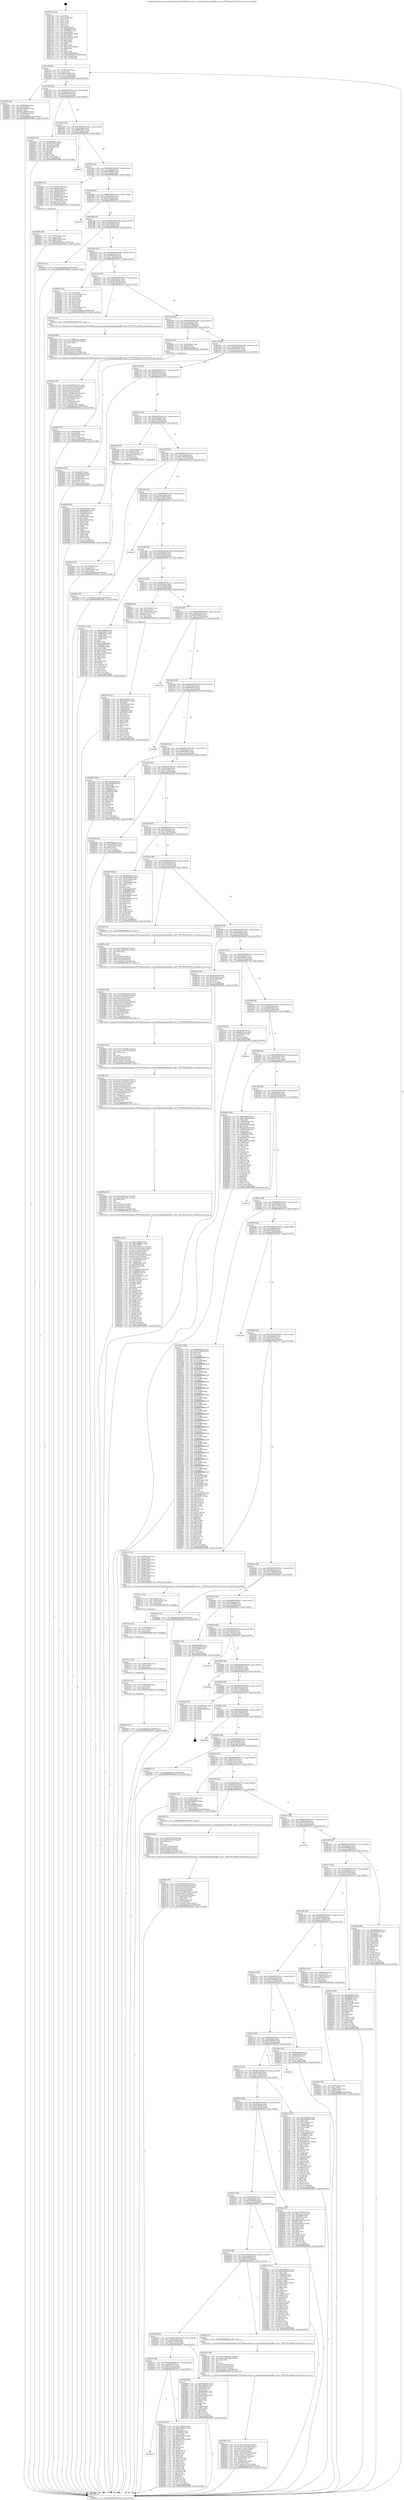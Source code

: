 digraph "0x401c80" {
  label = "0x401c80 (/mnt/c/Users/mathe/Desktop/tcc/POCII/binaries/extr_reactosdll3rdpartylibtifftif_color.c_TIFFCIELabToXYZ_Final-ollvm.out::main(0))"
  labelloc = "t"
  node[shape=record]

  Entry [label="",width=0.3,height=0.3,shape=circle,fillcolor=black,style=filled]
  "0x401cf4" [label="{
     0x401cf4 [32]\l
     | [instrs]\l
     &nbsp;&nbsp;0x401cf4 \<+6\>: mov -0xd0(%rbp),%eax\l
     &nbsp;&nbsp;0x401cfa \<+2\>: mov %eax,%ecx\l
     &nbsp;&nbsp;0x401cfc \<+6\>: sub $0x82aa3246,%ecx\l
     &nbsp;&nbsp;0x401d02 \<+6\>: mov %eax,-0xe4(%rbp)\l
     &nbsp;&nbsp;0x401d08 \<+6\>: mov %ecx,-0xe8(%rbp)\l
     &nbsp;&nbsp;0x401d0e \<+6\>: je 0000000000402f50 \<main+0x12d0\>\l
  }"]
  "0x402f50" [label="{
     0x402f50 [42]\l
     | [instrs]\l
     &nbsp;&nbsp;0x402f50 \<+4\>: mov -0x58(%rbp),%rax\l
     &nbsp;&nbsp;0x402f54 \<+2\>: mov (%rax),%ecx\l
     &nbsp;&nbsp;0x402f56 \<+6\>: add $0x1e880472,%ecx\l
     &nbsp;&nbsp;0x402f5c \<+3\>: add $0x1,%ecx\l
     &nbsp;&nbsp;0x402f5f \<+6\>: sub $0x1e880472,%ecx\l
     &nbsp;&nbsp;0x402f65 \<+4\>: mov -0x58(%rbp),%rax\l
     &nbsp;&nbsp;0x402f69 \<+2\>: mov %ecx,(%rax)\l
     &nbsp;&nbsp;0x402f6b \<+10\>: movl $0x3b06f80f,-0xd0(%rbp)\l
     &nbsp;&nbsp;0x402f75 \<+5\>: jmp 000000000040360e \<main+0x198e\>\l
  }"]
  "0x401d14" [label="{
     0x401d14 [28]\l
     | [instrs]\l
     &nbsp;&nbsp;0x401d14 \<+5\>: jmp 0000000000401d19 \<main+0x99\>\l
     &nbsp;&nbsp;0x401d19 \<+6\>: mov -0xe4(%rbp),%eax\l
     &nbsp;&nbsp;0x401d1f \<+5\>: sub $0x90830159,%eax\l
     &nbsp;&nbsp;0x401d24 \<+6\>: mov %eax,-0xec(%rbp)\l
     &nbsp;&nbsp;0x401d2a \<+6\>: je 00000000004022b2 \<main+0x632\>\l
  }"]
  Exit [label="",width=0.3,height=0.3,shape=circle,fillcolor=black,style=filled,peripheries=2]
  "0x4022b2" [label="{
     0x4022b2 [53]\l
     | [instrs]\l
     &nbsp;&nbsp;0x4022b2 \<+5\>: mov $0xfb6d97e4,%eax\l
     &nbsp;&nbsp;0x4022b7 \<+5\>: mov $0x53779a3,%ecx\l
     &nbsp;&nbsp;0x4022bc \<+6\>: mov -0xca(%rbp),%dl\l
     &nbsp;&nbsp;0x4022c2 \<+7\>: mov -0xc9(%rbp),%sil\l
     &nbsp;&nbsp;0x4022c9 \<+3\>: mov %dl,%dil\l
     &nbsp;&nbsp;0x4022cc \<+3\>: and %sil,%dil\l
     &nbsp;&nbsp;0x4022cf \<+3\>: xor %sil,%dl\l
     &nbsp;&nbsp;0x4022d2 \<+3\>: or %dl,%dil\l
     &nbsp;&nbsp;0x4022d5 \<+4\>: test $0x1,%dil\l
     &nbsp;&nbsp;0x4022d9 \<+3\>: cmovne %ecx,%eax\l
     &nbsp;&nbsp;0x4022dc \<+6\>: mov %eax,-0xd0(%rbp)\l
     &nbsp;&nbsp;0x4022e2 \<+5\>: jmp 000000000040360e \<main+0x198e\>\l
  }"]
  "0x401d30" [label="{
     0x401d30 [28]\l
     | [instrs]\l
     &nbsp;&nbsp;0x401d30 \<+5\>: jmp 0000000000401d35 \<main+0xb5\>\l
     &nbsp;&nbsp;0x401d35 \<+6\>: mov -0xe4(%rbp),%eax\l
     &nbsp;&nbsp;0x401d3b \<+5\>: sub $0x9460f577,%eax\l
     &nbsp;&nbsp;0x401d40 \<+6\>: mov %eax,-0xf0(%rbp)\l
     &nbsp;&nbsp;0x401d46 \<+6\>: je 00000000004025e5 \<main+0x965\>\l
  }"]
  "0x40360e" [label="{
     0x40360e [5]\l
     | [instrs]\l
     &nbsp;&nbsp;0x40360e \<+5\>: jmp 0000000000401cf4 \<main+0x74\>\l
  }"]
  "0x401c80" [label="{
     0x401c80 [116]\l
     | [instrs]\l
     &nbsp;&nbsp;0x401c80 \<+1\>: push %rbp\l
     &nbsp;&nbsp;0x401c81 \<+3\>: mov %rsp,%rbp\l
     &nbsp;&nbsp;0x401c84 \<+2\>: push %r15\l
     &nbsp;&nbsp;0x401c86 \<+2\>: push %r14\l
     &nbsp;&nbsp;0x401c88 \<+2\>: push %r13\l
     &nbsp;&nbsp;0x401c8a \<+2\>: push %r12\l
     &nbsp;&nbsp;0x401c8c \<+1\>: push %rbx\l
     &nbsp;&nbsp;0x401c8d \<+7\>: sub $0x208,%rsp\l
     &nbsp;&nbsp;0x401c94 \<+7\>: mov 0x406068,%eax\l
     &nbsp;&nbsp;0x401c9b \<+7\>: mov 0x406054,%ecx\l
     &nbsp;&nbsp;0x401ca2 \<+2\>: mov %eax,%edx\l
     &nbsp;&nbsp;0x401ca4 \<+6\>: sub $0x706fa3ee,%edx\l
     &nbsp;&nbsp;0x401caa \<+3\>: sub $0x1,%edx\l
     &nbsp;&nbsp;0x401cad \<+6\>: add $0x706fa3ee,%edx\l
     &nbsp;&nbsp;0x401cb3 \<+3\>: imul %edx,%eax\l
     &nbsp;&nbsp;0x401cb6 \<+3\>: and $0x1,%eax\l
     &nbsp;&nbsp;0x401cb9 \<+3\>: cmp $0x0,%eax\l
     &nbsp;&nbsp;0x401cbc \<+4\>: sete %r8b\l
     &nbsp;&nbsp;0x401cc0 \<+4\>: and $0x1,%r8b\l
     &nbsp;&nbsp;0x401cc4 \<+7\>: mov %r8b,-0xca(%rbp)\l
     &nbsp;&nbsp;0x401ccb \<+3\>: cmp $0xa,%ecx\l
     &nbsp;&nbsp;0x401cce \<+4\>: setl %r8b\l
     &nbsp;&nbsp;0x401cd2 \<+4\>: and $0x1,%r8b\l
     &nbsp;&nbsp;0x401cd6 \<+7\>: mov %r8b,-0xc9(%rbp)\l
     &nbsp;&nbsp;0x401cdd \<+10\>: movl $0x90830159,-0xd0(%rbp)\l
     &nbsp;&nbsp;0x401ce7 \<+6\>: mov %edi,-0xd4(%rbp)\l
     &nbsp;&nbsp;0x401ced \<+7\>: mov %rsi,-0xe0(%rbp)\l
  }"]
  "0x403203" [label="{
     0x403203 [15]\l
     | [instrs]\l
     &nbsp;&nbsp;0x403203 \<+10\>: movl $0xbd0c0a4a,-0xd0(%rbp)\l
     &nbsp;&nbsp;0x40320d \<+5\>: jmp 000000000040360e \<main+0x198e\>\l
  }"]
  "0x4025e5" [label="{
     0x4025e5\l
  }", style=dashed]
  "0x401d4c" [label="{
     0x401d4c [28]\l
     | [instrs]\l
     &nbsp;&nbsp;0x401d4c \<+5\>: jmp 0000000000401d51 \<main+0xd1\>\l
     &nbsp;&nbsp;0x401d51 \<+6\>: mov -0xe4(%rbp),%eax\l
     &nbsp;&nbsp;0x401d57 \<+5\>: sub $0xa3558976,%eax\l
     &nbsp;&nbsp;0x401d5c \<+6\>: mov %eax,-0xf4(%rbp)\l
     &nbsp;&nbsp;0x401d62 \<+6\>: je 0000000000402649 \<main+0x9c9\>\l
  }"]
  "0x4031f4" [label="{
     0x4031f4 [15]\l
     | [instrs]\l
     &nbsp;&nbsp;0x4031f4 \<+4\>: mov -0x48(%rbp),%rax\l
     &nbsp;&nbsp;0x4031f8 \<+3\>: mov (%rax),%rax\l
     &nbsp;&nbsp;0x4031fb \<+3\>: mov %rax,%rdi\l
     &nbsp;&nbsp;0x4031fe \<+5\>: call 0000000000401030 \<free@plt\>\l
     | [calls]\l
     &nbsp;&nbsp;0x401030 \{1\} (unknown)\l
  }"]
  "0x402649" [label="{
     0x402649 [74]\l
     | [instrs]\l
     &nbsp;&nbsp;0x402649 \<+7\>: mov -0xb0(%rbp),%rax\l
     &nbsp;&nbsp;0x402650 \<+7\>: movq $0x64,(%rax)\l
     &nbsp;&nbsp;0x402657 \<+7\>: mov -0xa8(%rbp),%rax\l
     &nbsp;&nbsp;0x40265e \<+7\>: movq $0x64,(%rax)\l
     &nbsp;&nbsp;0x402665 \<+7\>: mov -0xa0(%rbp),%rax\l
     &nbsp;&nbsp;0x40266c \<+7\>: movq $0x64,(%rax)\l
     &nbsp;&nbsp;0x402673 \<+7\>: mov -0x98(%rbp),%rax\l
     &nbsp;&nbsp;0x40267a \<+6\>: movl $0x1,(%rax)\l
     &nbsp;&nbsp;0x402680 \<+7\>: mov -0x98(%rbp),%rax\l
     &nbsp;&nbsp;0x402687 \<+3\>: movslq (%rax),%rax\l
     &nbsp;&nbsp;0x40268a \<+4\>: imul $0xc,%rax,%rdi\l
     &nbsp;&nbsp;0x40268e \<+5\>: call 0000000000401050 \<malloc@plt\>\l
     | [calls]\l
     &nbsp;&nbsp;0x401050 \{1\} (unknown)\l
  }"]
  "0x401d68" [label="{
     0x401d68 [28]\l
     | [instrs]\l
     &nbsp;&nbsp;0x401d68 \<+5\>: jmp 0000000000401d6d \<main+0xed\>\l
     &nbsp;&nbsp;0x401d6d \<+6\>: mov -0xe4(%rbp),%eax\l
     &nbsp;&nbsp;0x401d73 \<+5\>: sub $0xaa58e5e3,%eax\l
     &nbsp;&nbsp;0x401d78 \<+6\>: mov %eax,-0xf8(%rbp)\l
     &nbsp;&nbsp;0x401d7e \<+6\>: je 0000000000403221 \<main+0x15a1\>\l
  }"]
  "0x4031e5" [label="{
     0x4031e5 [15]\l
     | [instrs]\l
     &nbsp;&nbsp;0x4031e5 \<+4\>: mov -0x60(%rbp),%rax\l
     &nbsp;&nbsp;0x4031e9 \<+3\>: mov (%rax),%rax\l
     &nbsp;&nbsp;0x4031ec \<+3\>: mov %rax,%rdi\l
     &nbsp;&nbsp;0x4031ef \<+5\>: call 0000000000401030 \<free@plt\>\l
     | [calls]\l
     &nbsp;&nbsp;0x401030 \{1\} (unknown)\l
  }"]
  "0x403221" [label="{
     0x403221\l
  }", style=dashed]
  "0x401d84" [label="{
     0x401d84 [28]\l
     | [instrs]\l
     &nbsp;&nbsp;0x401d84 \<+5\>: jmp 0000000000401d89 \<main+0x109\>\l
     &nbsp;&nbsp;0x401d89 \<+6\>: mov -0xe4(%rbp),%eax\l
     &nbsp;&nbsp;0x401d8f \<+5\>: sub $0xae2664b4,%eax\l
     &nbsp;&nbsp;0x401d94 \<+6\>: mov %eax,-0xfc(%rbp)\l
     &nbsp;&nbsp;0x401d9a \<+6\>: je 0000000000402a65 \<main+0xde5\>\l
  }"]
  "0x4031d6" [label="{
     0x4031d6 [15]\l
     | [instrs]\l
     &nbsp;&nbsp;0x4031d6 \<+4\>: mov -0x78(%rbp),%rax\l
     &nbsp;&nbsp;0x4031da \<+3\>: mov (%rax),%rax\l
     &nbsp;&nbsp;0x4031dd \<+3\>: mov %rax,%rdi\l
     &nbsp;&nbsp;0x4031e0 \<+5\>: call 0000000000401030 \<free@plt\>\l
     | [calls]\l
     &nbsp;&nbsp;0x401030 \{1\} (unknown)\l
  }"]
  "0x402a65" [label="{
     0x402a65 [15]\l
     | [instrs]\l
     &nbsp;&nbsp;0x402a65 \<+10\>: movl $0x3bf94530,-0xd0(%rbp)\l
     &nbsp;&nbsp;0x402a6f \<+5\>: jmp 000000000040360e \<main+0x198e\>\l
  }"]
  "0x401da0" [label="{
     0x401da0 [28]\l
     | [instrs]\l
     &nbsp;&nbsp;0x401da0 \<+5\>: jmp 0000000000401da5 \<main+0x125\>\l
     &nbsp;&nbsp;0x401da5 \<+6\>: mov -0xe4(%rbp),%eax\l
     &nbsp;&nbsp;0x401dab \<+5\>: sub $0xb0f0a030,%eax\l
     &nbsp;&nbsp;0x401db0 \<+6\>: mov %eax,-0x100(%rbp)\l
     &nbsp;&nbsp;0x401db6 \<+6\>: je 0000000000402d77 \<main+0x10f7\>\l
  }"]
  "0x4031c0" [label="{
     0x4031c0 [22]\l
     | [instrs]\l
     &nbsp;&nbsp;0x4031c0 \<+4\>: add $0x10,%rsp\l
     &nbsp;&nbsp;0x4031c4 \<+7\>: mov -0x90(%rbp),%rax\l
     &nbsp;&nbsp;0x4031cb \<+3\>: mov (%rax),%rax\l
     &nbsp;&nbsp;0x4031ce \<+3\>: mov %rax,%rdi\l
     &nbsp;&nbsp;0x4031d1 \<+5\>: call 0000000000401030 \<free@plt\>\l
     | [calls]\l
     &nbsp;&nbsp;0x401030 \{1\} (unknown)\l
  }"]
  "0x402d77" [label="{
     0x402d77 [42]\l
     | [instrs]\l
     &nbsp;&nbsp;0x402d77 \<+2\>: xor %eax,%eax\l
     &nbsp;&nbsp;0x402d79 \<+4\>: mov -0x70(%rbp),%rcx\l
     &nbsp;&nbsp;0x402d7d \<+2\>: mov (%rcx),%edx\l
     &nbsp;&nbsp;0x402d7f \<+2\>: mov %eax,%esi\l
     &nbsp;&nbsp;0x402d81 \<+2\>: sub %edx,%esi\l
     &nbsp;&nbsp;0x402d83 \<+2\>: mov %eax,%edx\l
     &nbsp;&nbsp;0x402d85 \<+3\>: sub $0x1,%edx\l
     &nbsp;&nbsp;0x402d88 \<+2\>: add %edx,%esi\l
     &nbsp;&nbsp;0x402d8a \<+2\>: sub %esi,%eax\l
     &nbsp;&nbsp;0x402d8c \<+4\>: mov -0x70(%rbp),%rcx\l
     &nbsp;&nbsp;0x402d90 \<+2\>: mov %eax,(%rcx)\l
     &nbsp;&nbsp;0x402d92 \<+10\>: movl $0x5c9d5a4b,-0xd0(%rbp)\l
     &nbsp;&nbsp;0x402d9c \<+5\>: jmp 000000000040360e \<main+0x198e\>\l
  }"]
  "0x401dbc" [label="{
     0x401dbc [28]\l
     | [instrs]\l
     &nbsp;&nbsp;0x401dbc \<+5\>: jmp 0000000000401dc1 \<main+0x141\>\l
     &nbsp;&nbsp;0x401dc1 \<+6\>: mov -0xe4(%rbp),%eax\l
     &nbsp;&nbsp;0x401dc7 \<+5\>: sub $0xb470814c,%eax\l
     &nbsp;&nbsp;0x401dcc \<+6\>: mov %eax,-0x104(%rbp)\l
     &nbsp;&nbsp;0x401dd2 \<+6\>: je 0000000000402cf3 \<main+0x1073\>\l
  }"]
  "0x4030fe" [label="{
     0x4030fe [78]\l
     | [instrs]\l
     &nbsp;&nbsp;0x4030fe \<+8\>: movsd 0xf32(%rip),%xmm1\l
     &nbsp;&nbsp;0x403106 \<+8\>: movsd 0xf32(%rip),%xmm2\l
     &nbsp;&nbsp;0x40310e \<+4\>: cvtss2sd %xmm0,%xmm0\l
     &nbsp;&nbsp;0x403112 \<+4\>: divsd %xmm2,%xmm0\l
     &nbsp;&nbsp;0x403116 \<+4\>: addsd %xmm0,%xmm1\l
     &nbsp;&nbsp;0x40311a \<+8\>: movsd -0x1e8(%rbp),%xmm0\l
     &nbsp;&nbsp;0x403122 \<+4\>: mulsd %xmm1,%xmm0\l
     &nbsp;&nbsp;0x403126 \<+4\>: cvtsd2ss %xmm0,%xmm0\l
     &nbsp;&nbsp;0x40312a \<+4\>: mov -0x48(%rbp),%rsi\l
     &nbsp;&nbsp;0x40312e \<+3\>: mov (%rsi),%rsi\l
     &nbsp;&nbsp;0x403131 \<+4\>: mov -0x40(%rbp),%rdi\l
     &nbsp;&nbsp;0x403135 \<+3\>: movslq (%rdi),%rdi\l
     &nbsp;&nbsp;0x403138 \<+5\>: movss %xmm0,(%rsi,%rdi,4)\l
     &nbsp;&nbsp;0x40313d \<+10\>: movl $0x266a4ca2,-0xd0(%rbp)\l
     &nbsp;&nbsp;0x403147 \<+5\>: jmp 000000000040360e \<main+0x198e\>\l
  }"]
  "0x402cf3" [label="{
     0x402cf3 [5]\l
     | [instrs]\l
     &nbsp;&nbsp;0x402cf3 \<+5\>: call 0000000000401160 \<next_i\>\l
     | [calls]\l
     &nbsp;&nbsp;0x401160 \{1\} (/mnt/c/Users/mathe/Desktop/tcc/POCII/binaries/extr_reactosdll3rdpartylibtifftif_color.c_TIFFCIELabToXYZ_Final-ollvm.out::next_i)\l
  }"]
  "0x401dd8" [label="{
     0x401dd8 [28]\l
     | [instrs]\l
     &nbsp;&nbsp;0x401dd8 \<+5\>: jmp 0000000000401ddd \<main+0x15d\>\l
     &nbsp;&nbsp;0x401ddd \<+6\>: mov -0xe4(%rbp),%eax\l
     &nbsp;&nbsp;0x401de3 \<+5\>: sub $0xb6010088,%eax\l
     &nbsp;&nbsp;0x401de8 \<+6\>: mov %eax,-0x108(%rbp)\l
     &nbsp;&nbsp;0x401dee \<+6\>: je 00000000004025f4 \<main+0x974\>\l
  }"]
  "0x4030cd" [label="{
     0x4030cd [49]\l
     | [instrs]\l
     &nbsp;&nbsp;0x4030cd \<+8\>: movsd 0xf73(%rip),%xmm0\l
     &nbsp;&nbsp;0x4030d5 \<+8\>: movsd 0xf73(%rip),%xmm1\l
     &nbsp;&nbsp;0x4030dd \<+5\>: mov $0x2,%ecx\l
     &nbsp;&nbsp;0x4030e2 \<+1\>: cltd\l
     &nbsp;&nbsp;0x4030e3 \<+2\>: idiv %ecx\l
     &nbsp;&nbsp;0x4030e5 \<+4\>: cvtsi2sd %edx,%xmm2\l
     &nbsp;&nbsp;0x4030e9 \<+4\>: mulsd %xmm2,%xmm1\l
     &nbsp;&nbsp;0x4030ed \<+4\>: addsd %xmm0,%xmm1\l
     &nbsp;&nbsp;0x4030f1 \<+8\>: movsd %xmm1,-0x1e8(%rbp)\l
     &nbsp;&nbsp;0x4030f9 \<+5\>: call 0000000000401350 \<next_f\>\l
     | [calls]\l
     &nbsp;&nbsp;0x401350 \{1\} (/mnt/c/Users/mathe/Desktop/tcc/POCII/binaries/extr_reactosdll3rdpartylibtifftif_color.c_TIFFCIELabToXYZ_Final-ollvm.out::next_f)\l
  }"]
  "0x4025f4" [label="{
     0x4025f4 [19]\l
     | [instrs]\l
     &nbsp;&nbsp;0x4025f4 \<+7\>: mov -0xc0(%rbp),%rax\l
     &nbsp;&nbsp;0x4025fb \<+3\>: mov (%rax),%rax\l
     &nbsp;&nbsp;0x4025fe \<+4\>: mov 0x8(%rax),%rdi\l
     &nbsp;&nbsp;0x402602 \<+5\>: call 0000000000401060 \<atoi@plt\>\l
     | [calls]\l
     &nbsp;&nbsp;0x401060 \{1\} (unknown)\l
  }"]
  "0x401df4" [label="{
     0x401df4 [28]\l
     | [instrs]\l
     &nbsp;&nbsp;0x401df4 \<+5\>: jmp 0000000000401df9 \<main+0x179\>\l
     &nbsp;&nbsp;0x401df9 \<+6\>: mov -0xe4(%rbp),%eax\l
     &nbsp;&nbsp;0x401dff \<+5\>: sub $0xb909e647,%eax\l
     &nbsp;&nbsp;0x401e04 \<+6\>: mov %eax,-0x10c(%rbp)\l
     &nbsp;&nbsp;0x401e0a \<+6\>: je 00000000004030a4 \<main+0x1424\>\l
  }"]
  "0x40302a" [label="{
     0x40302a [107]\l
     | [instrs]\l
     &nbsp;&nbsp;0x40302a \<+5\>: mov $0x1659ba4c,%ecx\l
     &nbsp;&nbsp;0x40302f \<+5\>: mov $0x1e6a3e73,%edx\l
     &nbsp;&nbsp;0x403034 \<+2\>: xor %esi,%esi\l
     &nbsp;&nbsp;0x403036 \<+4\>: mov -0x48(%rbp),%rdi\l
     &nbsp;&nbsp;0x40303a \<+3\>: mov %rax,(%rdi)\l
     &nbsp;&nbsp;0x40303d \<+4\>: mov -0x40(%rbp),%rax\l
     &nbsp;&nbsp;0x403041 \<+6\>: movl $0x0,(%rax)\l
     &nbsp;&nbsp;0x403047 \<+8\>: mov 0x406068,%r8d\l
     &nbsp;&nbsp;0x40304f \<+8\>: mov 0x406054,%r9d\l
     &nbsp;&nbsp;0x403057 \<+3\>: sub $0x1,%esi\l
     &nbsp;&nbsp;0x40305a \<+3\>: mov %r8d,%r10d\l
     &nbsp;&nbsp;0x40305d \<+3\>: add %esi,%r10d\l
     &nbsp;&nbsp;0x403060 \<+4\>: imul %r10d,%r8d\l
     &nbsp;&nbsp;0x403064 \<+4\>: and $0x1,%r8d\l
     &nbsp;&nbsp;0x403068 \<+4\>: cmp $0x0,%r8d\l
     &nbsp;&nbsp;0x40306c \<+4\>: sete %r11b\l
     &nbsp;&nbsp;0x403070 \<+4\>: cmp $0xa,%r9d\l
     &nbsp;&nbsp;0x403074 \<+3\>: setl %bl\l
     &nbsp;&nbsp;0x403077 \<+3\>: mov %r11b,%r14b\l
     &nbsp;&nbsp;0x40307a \<+3\>: and %bl,%r14b\l
     &nbsp;&nbsp;0x40307d \<+3\>: xor %bl,%r11b\l
     &nbsp;&nbsp;0x403080 \<+3\>: or %r11b,%r14b\l
     &nbsp;&nbsp;0x403083 \<+4\>: test $0x1,%r14b\l
     &nbsp;&nbsp;0x403087 \<+3\>: cmovne %edx,%ecx\l
     &nbsp;&nbsp;0x40308a \<+6\>: mov %ecx,-0xd0(%rbp)\l
     &nbsp;&nbsp;0x403090 \<+5\>: jmp 000000000040360e \<main+0x198e\>\l
  }"]
  "0x4030a4" [label="{
     0x4030a4 [36]\l
     | [instrs]\l
     &nbsp;&nbsp;0x4030a4 \<+5\>: mov $0xed4f37f,%eax\l
     &nbsp;&nbsp;0x4030a9 \<+5\>: mov $0x34a6ce28,%ecx\l
     &nbsp;&nbsp;0x4030ae \<+4\>: mov -0x40(%rbp),%rdx\l
     &nbsp;&nbsp;0x4030b2 \<+2\>: mov (%rdx),%esi\l
     &nbsp;&nbsp;0x4030b4 \<+4\>: mov -0x50(%rbp),%rdx\l
     &nbsp;&nbsp;0x4030b8 \<+2\>: cmp (%rdx),%esi\l
     &nbsp;&nbsp;0x4030ba \<+3\>: cmovl %ecx,%eax\l
     &nbsp;&nbsp;0x4030bd \<+6\>: mov %eax,-0xd0(%rbp)\l
     &nbsp;&nbsp;0x4030c3 \<+5\>: jmp 000000000040360e \<main+0x198e\>\l
  }"]
  "0x401e10" [label="{
     0x401e10 [28]\l
     | [instrs]\l
     &nbsp;&nbsp;0x401e10 \<+5\>: jmp 0000000000401e15 \<main+0x195\>\l
     &nbsp;&nbsp;0x401e15 \<+6\>: mov -0xe4(%rbp),%eax\l
     &nbsp;&nbsp;0x401e1b \<+5\>: sub $0xbd0c0a4a,%eax\l
     &nbsp;&nbsp;0x401e20 \<+6\>: mov %eax,-0x110(%rbp)\l
     &nbsp;&nbsp;0x401e26 \<+6\>: je 0000000000403235 \<main+0x15b5\>\l
  }"]
  "0x402f02" [label="{
     0x402f02 [78]\l
     | [instrs]\l
     &nbsp;&nbsp;0x402f02 \<+8\>: movsd 0x112e(%rip),%xmm1\l
     &nbsp;&nbsp;0x402f0a \<+8\>: movsd 0x112e(%rip),%xmm2\l
     &nbsp;&nbsp;0x402f12 \<+4\>: cvtss2sd %xmm0,%xmm0\l
     &nbsp;&nbsp;0x402f16 \<+4\>: divsd %xmm2,%xmm0\l
     &nbsp;&nbsp;0x402f1a \<+4\>: addsd %xmm0,%xmm1\l
     &nbsp;&nbsp;0x402f1e \<+8\>: movsd -0x1e0(%rbp),%xmm0\l
     &nbsp;&nbsp;0x402f26 \<+4\>: mulsd %xmm1,%xmm0\l
     &nbsp;&nbsp;0x402f2a \<+4\>: cvtsd2ss %xmm0,%xmm0\l
     &nbsp;&nbsp;0x402f2e \<+4\>: mov -0x60(%rbp),%rsi\l
     &nbsp;&nbsp;0x402f32 \<+3\>: mov (%rsi),%rsi\l
     &nbsp;&nbsp;0x402f35 \<+4\>: mov -0x58(%rbp),%rdi\l
     &nbsp;&nbsp;0x402f39 \<+3\>: movslq (%rdi),%rdi\l
     &nbsp;&nbsp;0x402f3c \<+5\>: movss %xmm0,(%rsi,%rdi,4)\l
     &nbsp;&nbsp;0x402f41 \<+10\>: movl $0x82aa3246,-0xd0(%rbp)\l
     &nbsp;&nbsp;0x402f4b \<+5\>: jmp 000000000040360e \<main+0x198e\>\l
  }"]
  "0x403235" [label="{
     0x403235 [91]\l
     | [instrs]\l
     &nbsp;&nbsp;0x403235 \<+5\>: mov $0x39183e63,%eax\l
     &nbsp;&nbsp;0x40323a \<+5\>: mov $0xdb8b96e5,%ecx\l
     &nbsp;&nbsp;0x40323f \<+7\>: mov 0x406068,%edx\l
     &nbsp;&nbsp;0x403246 \<+7\>: mov 0x406054,%esi\l
     &nbsp;&nbsp;0x40324d \<+2\>: mov %edx,%edi\l
     &nbsp;&nbsp;0x40324f \<+6\>: add $0x30f243f2,%edi\l
     &nbsp;&nbsp;0x403255 \<+3\>: sub $0x1,%edi\l
     &nbsp;&nbsp;0x403258 \<+6\>: sub $0x30f243f2,%edi\l
     &nbsp;&nbsp;0x40325e \<+3\>: imul %edi,%edx\l
     &nbsp;&nbsp;0x403261 \<+3\>: and $0x1,%edx\l
     &nbsp;&nbsp;0x403264 \<+3\>: cmp $0x0,%edx\l
     &nbsp;&nbsp;0x403267 \<+4\>: sete %r8b\l
     &nbsp;&nbsp;0x40326b \<+3\>: cmp $0xa,%esi\l
     &nbsp;&nbsp;0x40326e \<+4\>: setl %r9b\l
     &nbsp;&nbsp;0x403272 \<+3\>: mov %r8b,%r10b\l
     &nbsp;&nbsp;0x403275 \<+3\>: and %r9b,%r10b\l
     &nbsp;&nbsp;0x403278 \<+3\>: xor %r9b,%r8b\l
     &nbsp;&nbsp;0x40327b \<+3\>: or %r8b,%r10b\l
     &nbsp;&nbsp;0x40327e \<+4\>: test $0x1,%r10b\l
     &nbsp;&nbsp;0x403282 \<+3\>: cmovne %ecx,%eax\l
     &nbsp;&nbsp;0x403285 \<+6\>: mov %eax,-0xd0(%rbp)\l
     &nbsp;&nbsp;0x40328b \<+5\>: jmp 000000000040360e \<main+0x198e\>\l
  }"]
  "0x401e2c" [label="{
     0x401e2c [28]\l
     | [instrs]\l
     &nbsp;&nbsp;0x401e2c \<+5\>: jmp 0000000000401e31 \<main+0x1b1\>\l
     &nbsp;&nbsp;0x401e31 \<+6\>: mov -0xe4(%rbp),%eax\l
     &nbsp;&nbsp;0x401e37 \<+5\>: sub $0xc00a367b,%eax\l
     &nbsp;&nbsp;0x401e3c \<+6\>: mov %eax,-0x114(%rbp)\l
     &nbsp;&nbsp;0x401e42 \<+6\>: je 0000000000402b92 \<main+0xf12\>\l
  }"]
  "0x402ed1" [label="{
     0x402ed1 [49]\l
     | [instrs]\l
     &nbsp;&nbsp;0x402ed1 \<+8\>: movsd 0x116f(%rip),%xmm0\l
     &nbsp;&nbsp;0x402ed9 \<+8\>: movsd 0x116f(%rip),%xmm1\l
     &nbsp;&nbsp;0x402ee1 \<+5\>: mov $0x2,%ecx\l
     &nbsp;&nbsp;0x402ee6 \<+1\>: cltd\l
     &nbsp;&nbsp;0x402ee7 \<+2\>: idiv %ecx\l
     &nbsp;&nbsp;0x402ee9 \<+4\>: cvtsi2sd %edx,%xmm2\l
     &nbsp;&nbsp;0x402eed \<+4\>: mulsd %xmm2,%xmm1\l
     &nbsp;&nbsp;0x402ef1 \<+4\>: addsd %xmm0,%xmm1\l
     &nbsp;&nbsp;0x402ef5 \<+8\>: movsd %xmm1,-0x1e0(%rbp)\l
     &nbsp;&nbsp;0x402efd \<+5\>: call 0000000000401350 \<next_f\>\l
     | [calls]\l
     &nbsp;&nbsp;0x401350 \{1\} (/mnt/c/Users/mathe/Desktop/tcc/POCII/binaries/extr_reactosdll3rdpartylibtifftif_color.c_TIFFCIELabToXYZ_Final-ollvm.out::next_f)\l
  }"]
  "0x402b92" [label="{
     0x402b92 [29]\l
     | [instrs]\l
     &nbsp;&nbsp;0x402b92 \<+4\>: mov -0x80(%rbp),%rax\l
     &nbsp;&nbsp;0x402b96 \<+6\>: movl $0x1,(%rax)\l
     &nbsp;&nbsp;0x402b9c \<+4\>: mov -0x80(%rbp),%rax\l
     &nbsp;&nbsp;0x402ba0 \<+3\>: movslq (%rax),%rax\l
     &nbsp;&nbsp;0x402ba3 \<+4\>: shl $0x2,%rax\l
     &nbsp;&nbsp;0x402ba7 \<+3\>: mov %rax,%rdi\l
     &nbsp;&nbsp;0x402baa \<+5\>: call 0000000000401050 \<malloc@plt\>\l
     | [calls]\l
     &nbsp;&nbsp;0x401050 \{1\} (unknown)\l
  }"]
  "0x401e48" [label="{
     0x401e48 [28]\l
     | [instrs]\l
     &nbsp;&nbsp;0x401e48 \<+5\>: jmp 0000000000401e4d \<main+0x1cd\>\l
     &nbsp;&nbsp;0x401e4d \<+6\>: mov -0xe4(%rbp),%eax\l
     &nbsp;&nbsp;0x401e53 \<+5\>: sub $0xc9664386,%eax\l
     &nbsp;&nbsp;0x401e58 \<+6\>: mov %eax,-0x118(%rbp)\l
     &nbsp;&nbsp;0x401e5e \<+6\>: je 00000000004032f4 \<main+0x1674\>\l
  }"]
  "0x402dbe" [label="{
     0x402dbe [32]\l
     | [instrs]\l
     &nbsp;&nbsp;0x402dbe \<+4\>: mov -0x60(%rbp),%rdi\l
     &nbsp;&nbsp;0x402dc2 \<+3\>: mov %rax,(%rdi)\l
     &nbsp;&nbsp;0x402dc5 \<+4\>: mov -0x58(%rbp),%rax\l
     &nbsp;&nbsp;0x402dc9 \<+6\>: movl $0x0,(%rax)\l
     &nbsp;&nbsp;0x402dcf \<+10\>: movl $0x3b06f80f,-0xd0(%rbp)\l
     &nbsp;&nbsp;0x402dd9 \<+5\>: jmp 000000000040360e \<main+0x198e\>\l
  }"]
  "0x4032f4" [label="{
     0x4032f4 [15]\l
     | [instrs]\l
     &nbsp;&nbsp;0x4032f4 \<+10\>: movl $0x17e1b0be,-0xd0(%rbp)\l
     &nbsp;&nbsp;0x4032fe \<+5\>: jmp 000000000040360e \<main+0x198e\>\l
  }"]
  "0x401e64" [label="{
     0x401e64 [28]\l
     | [instrs]\l
     &nbsp;&nbsp;0x401e64 \<+5\>: jmp 0000000000401e69 \<main+0x1e9\>\l
     &nbsp;&nbsp;0x401e69 \<+6\>: mov -0xe4(%rbp),%eax\l
     &nbsp;&nbsp;0x401e6f \<+5\>: sub $0xcce4bedc,%eax\l
     &nbsp;&nbsp;0x401e74 \<+6\>: mov %eax,-0x11c(%rbp)\l
     &nbsp;&nbsp;0x401e7a \<+6\>: je 00000000004033ac \<main+0x172c\>\l
  }"]
  "0x402d29" [label="{
     0x402d29 [78]\l
     | [instrs]\l
     &nbsp;&nbsp;0x402d29 \<+8\>: movsd 0x1307(%rip),%xmm1\l
     &nbsp;&nbsp;0x402d31 \<+8\>: movsd 0x1307(%rip),%xmm2\l
     &nbsp;&nbsp;0x402d39 \<+4\>: cvtss2sd %xmm0,%xmm0\l
     &nbsp;&nbsp;0x402d3d \<+4\>: divsd %xmm2,%xmm0\l
     &nbsp;&nbsp;0x402d41 \<+4\>: addsd %xmm0,%xmm1\l
     &nbsp;&nbsp;0x402d45 \<+8\>: movsd -0x1d8(%rbp),%xmm0\l
     &nbsp;&nbsp;0x402d4d \<+4\>: mulsd %xmm1,%xmm0\l
     &nbsp;&nbsp;0x402d51 \<+4\>: cvtsd2ss %xmm0,%xmm0\l
     &nbsp;&nbsp;0x402d55 \<+4\>: mov -0x78(%rbp),%rsi\l
     &nbsp;&nbsp;0x402d59 \<+3\>: mov (%rsi),%rsi\l
     &nbsp;&nbsp;0x402d5c \<+4\>: mov -0x70(%rbp),%rdi\l
     &nbsp;&nbsp;0x402d60 \<+3\>: movslq (%rdi),%rdi\l
     &nbsp;&nbsp;0x402d63 \<+5\>: movss %xmm0,(%rsi,%rdi,4)\l
     &nbsp;&nbsp;0x402d68 \<+10\>: movl $0xb0f0a030,-0xd0(%rbp)\l
     &nbsp;&nbsp;0x402d72 \<+5\>: jmp 000000000040360e \<main+0x198e\>\l
  }"]
  "0x4033ac" [label="{
     0x4033ac\l
  }", style=dashed]
  "0x401e80" [label="{
     0x401e80 [28]\l
     | [instrs]\l
     &nbsp;&nbsp;0x401e80 \<+5\>: jmp 0000000000401e85 \<main+0x205\>\l
     &nbsp;&nbsp;0x401e85 \<+6\>: mov -0xe4(%rbp),%eax\l
     &nbsp;&nbsp;0x401e8b \<+5\>: sub $0xce5bf8a7,%eax\l
     &nbsp;&nbsp;0x401e90 \<+6\>: mov %eax,-0x120(%rbp)\l
     &nbsp;&nbsp;0x401e96 \<+6\>: je 0000000000402714 \<main+0xa94\>\l
  }"]
  "0x402cf8" [label="{
     0x402cf8 [49]\l
     | [instrs]\l
     &nbsp;&nbsp;0x402cf8 \<+8\>: movsd 0x1348(%rip),%xmm0\l
     &nbsp;&nbsp;0x402d00 \<+8\>: movsd 0x1348(%rip),%xmm1\l
     &nbsp;&nbsp;0x402d08 \<+5\>: mov $0x2,%ecx\l
     &nbsp;&nbsp;0x402d0d \<+1\>: cltd\l
     &nbsp;&nbsp;0x402d0e \<+2\>: idiv %ecx\l
     &nbsp;&nbsp;0x402d10 \<+4\>: cvtsi2sd %edx,%xmm2\l
     &nbsp;&nbsp;0x402d14 \<+4\>: mulsd %xmm2,%xmm1\l
     &nbsp;&nbsp;0x402d18 \<+4\>: addsd %xmm0,%xmm1\l
     &nbsp;&nbsp;0x402d1c \<+8\>: movsd %xmm1,-0x1d8(%rbp)\l
     &nbsp;&nbsp;0x402d24 \<+5\>: call 0000000000401350 \<next_f\>\l
     | [calls]\l
     &nbsp;&nbsp;0x401350 \{1\} (/mnt/c/Users/mathe/Desktop/tcc/POCII/binaries/extr_reactosdll3rdpartylibtifftif_color.c_TIFFCIELabToXYZ_Final-ollvm.out::next_f)\l
  }"]
  "0x402714" [label="{
     0x402714 [128]\l
     | [instrs]\l
     &nbsp;&nbsp;0x402714 \<+5\>: mov $0x6add8f59,%eax\l
     &nbsp;&nbsp;0x402719 \<+5\>: mov $0xebfeb831,%ecx\l
     &nbsp;&nbsp;0x40271e \<+7\>: mov -0x88(%rbp),%rdx\l
     &nbsp;&nbsp;0x402725 \<+2\>: mov (%rdx),%esi\l
     &nbsp;&nbsp;0x402727 \<+7\>: mov -0x98(%rbp),%rdx\l
     &nbsp;&nbsp;0x40272e \<+2\>: cmp (%rdx),%esi\l
     &nbsp;&nbsp;0x402730 \<+4\>: setl %dil\l
     &nbsp;&nbsp;0x402734 \<+4\>: and $0x1,%dil\l
     &nbsp;&nbsp;0x402738 \<+4\>: mov %dil,-0x2b(%rbp)\l
     &nbsp;&nbsp;0x40273c \<+7\>: mov 0x406068,%esi\l
     &nbsp;&nbsp;0x402743 \<+8\>: mov 0x406054,%r8d\l
     &nbsp;&nbsp;0x40274b \<+3\>: mov %esi,%r9d\l
     &nbsp;&nbsp;0x40274e \<+7\>: add $0xc7ea17f0,%r9d\l
     &nbsp;&nbsp;0x402755 \<+4\>: sub $0x1,%r9d\l
     &nbsp;&nbsp;0x402759 \<+7\>: sub $0xc7ea17f0,%r9d\l
     &nbsp;&nbsp;0x402760 \<+4\>: imul %r9d,%esi\l
     &nbsp;&nbsp;0x402764 \<+3\>: and $0x1,%esi\l
     &nbsp;&nbsp;0x402767 \<+3\>: cmp $0x0,%esi\l
     &nbsp;&nbsp;0x40276a \<+4\>: sete %dil\l
     &nbsp;&nbsp;0x40276e \<+4\>: cmp $0xa,%r8d\l
     &nbsp;&nbsp;0x402772 \<+4\>: setl %r10b\l
     &nbsp;&nbsp;0x402776 \<+3\>: mov %dil,%r11b\l
     &nbsp;&nbsp;0x402779 \<+3\>: and %r10b,%r11b\l
     &nbsp;&nbsp;0x40277c \<+3\>: xor %r10b,%dil\l
     &nbsp;&nbsp;0x40277f \<+3\>: or %dil,%r11b\l
     &nbsp;&nbsp;0x402782 \<+4\>: test $0x1,%r11b\l
     &nbsp;&nbsp;0x402786 \<+3\>: cmovne %ecx,%eax\l
     &nbsp;&nbsp;0x402789 \<+6\>: mov %eax,-0xd0(%rbp)\l
     &nbsp;&nbsp;0x40278f \<+5\>: jmp 000000000040360e \<main+0x198e\>\l
  }"]
  "0x401e9c" [label="{
     0x401e9c [28]\l
     | [instrs]\l
     &nbsp;&nbsp;0x401e9c \<+5\>: jmp 0000000000401ea1 \<main+0x221\>\l
     &nbsp;&nbsp;0x401ea1 \<+6\>: mov -0xe4(%rbp),%eax\l
     &nbsp;&nbsp;0x401ea7 \<+5\>: sub $0xceb52d30,%eax\l
     &nbsp;&nbsp;0x401eac \<+6\>: mov %eax,-0x124(%rbp)\l
     &nbsp;&nbsp;0x401eb2 \<+6\>: je 000000000040300d \<main+0x138d\>\l
  }"]
  "0x402baf" [label="{
     0x402baf [32]\l
     | [instrs]\l
     &nbsp;&nbsp;0x402baf \<+4\>: mov -0x78(%rbp),%rdi\l
     &nbsp;&nbsp;0x402bb3 \<+3\>: mov %rax,(%rdi)\l
     &nbsp;&nbsp;0x402bb6 \<+4\>: mov -0x70(%rbp),%rax\l
     &nbsp;&nbsp;0x402bba \<+6\>: movl $0x0,(%rax)\l
     &nbsp;&nbsp;0x402bc0 \<+10\>: movl $0x5c9d5a4b,-0xd0(%rbp)\l
     &nbsp;&nbsp;0x402bca \<+5\>: jmp 000000000040360e \<main+0x198e\>\l
  }"]
  "0x40300d" [label="{
     0x40300d [29]\l
     | [instrs]\l
     &nbsp;&nbsp;0x40300d \<+4\>: mov -0x50(%rbp),%rax\l
     &nbsp;&nbsp;0x403011 \<+6\>: movl $0x1,(%rax)\l
     &nbsp;&nbsp;0x403017 \<+4\>: mov -0x50(%rbp),%rax\l
     &nbsp;&nbsp;0x40301b \<+3\>: movslq (%rax),%rax\l
     &nbsp;&nbsp;0x40301e \<+4\>: shl $0x2,%rax\l
     &nbsp;&nbsp;0x403022 \<+3\>: mov %rax,%rdi\l
     &nbsp;&nbsp;0x403025 \<+5\>: call 0000000000401050 \<malloc@plt\>\l
     | [calls]\l
     &nbsp;&nbsp;0x401050 \{1\} (unknown)\l
  }"]
  "0x401eb8" [label="{
     0x401eb8 [28]\l
     | [instrs]\l
     &nbsp;&nbsp;0x401eb8 \<+5\>: jmp 0000000000401ebd \<main+0x23d\>\l
     &nbsp;&nbsp;0x401ebd \<+6\>: mov -0xe4(%rbp),%eax\l
     &nbsp;&nbsp;0x401ec3 \<+5\>: sub $0xd56a6a33,%eax\l
     &nbsp;&nbsp;0x401ec8 \<+6\>: mov %eax,-0x128(%rbp)\l
     &nbsp;&nbsp;0x401ece \<+6\>: je 0000000000403212 \<main+0x1592\>\l
  }"]
  "0x40297e" [label="{
     0x40297e [231]\l
     | [instrs]\l
     &nbsp;&nbsp;0x40297e \<+5\>: mov $0xcce4bedc,%ecx\l
     &nbsp;&nbsp;0x402983 \<+5\>: mov $0xae2664b4,%edx\l
     &nbsp;&nbsp;0x402988 \<+3\>: mov $0x1,%r8b\l
     &nbsp;&nbsp;0x40298b \<+8\>: movsd 0x16a5(%rip),%xmm1\l
     &nbsp;&nbsp;0x402993 \<+8\>: movsd 0x16a5(%rip),%xmm2\l
     &nbsp;&nbsp;0x40299b \<+4\>: cvtss2sd %xmm0,%xmm0\l
     &nbsp;&nbsp;0x40299f \<+4\>: divsd %xmm2,%xmm0\l
     &nbsp;&nbsp;0x4029a3 \<+4\>: addsd %xmm0,%xmm1\l
     &nbsp;&nbsp;0x4029a7 \<+8\>: movsd -0x1d0(%rbp),%xmm0\l
     &nbsp;&nbsp;0x4029af \<+4\>: mulsd %xmm1,%xmm0\l
     &nbsp;&nbsp;0x4029b3 \<+4\>: cvtsd2ss %xmm0,%xmm0\l
     &nbsp;&nbsp;0x4029b7 \<+7\>: mov -0x90(%rbp),%rsi\l
     &nbsp;&nbsp;0x4029be \<+3\>: mov (%rsi),%rsi\l
     &nbsp;&nbsp;0x4029c1 \<+7\>: mov -0x88(%rbp),%rdi\l
     &nbsp;&nbsp;0x4029c8 \<+3\>: movslq (%rdi),%rdi\l
     &nbsp;&nbsp;0x4029cb \<+4\>: imul $0xc,%rdi,%rdi\l
     &nbsp;&nbsp;0x4029cf \<+3\>: add %rdi,%rsi\l
     &nbsp;&nbsp;0x4029d2 \<+5\>: movss %xmm0,0x8(%rsi)\l
     &nbsp;&nbsp;0x4029d7 \<+8\>: mov 0x406068,%r9d\l
     &nbsp;&nbsp;0x4029df \<+8\>: mov 0x406054,%r10d\l
     &nbsp;&nbsp;0x4029e7 \<+3\>: mov %r9d,%r11d\l
     &nbsp;&nbsp;0x4029ea \<+7\>: sub $0xc433a0a2,%r11d\l
     &nbsp;&nbsp;0x4029f1 \<+4\>: sub $0x1,%r11d\l
     &nbsp;&nbsp;0x4029f5 \<+7\>: add $0xc433a0a2,%r11d\l
     &nbsp;&nbsp;0x4029fc \<+4\>: imul %r11d,%r9d\l
     &nbsp;&nbsp;0x402a00 \<+4\>: and $0x1,%r9d\l
     &nbsp;&nbsp;0x402a04 \<+4\>: cmp $0x0,%r9d\l
     &nbsp;&nbsp;0x402a08 \<+3\>: sete %bl\l
     &nbsp;&nbsp;0x402a0b \<+4\>: cmp $0xa,%r10d\l
     &nbsp;&nbsp;0x402a0f \<+4\>: setl %r14b\l
     &nbsp;&nbsp;0x402a13 \<+3\>: mov %bl,%r15b\l
     &nbsp;&nbsp;0x402a16 \<+4\>: xor $0xff,%r15b\l
     &nbsp;&nbsp;0x402a1a \<+3\>: mov %r14b,%r12b\l
     &nbsp;&nbsp;0x402a1d \<+4\>: xor $0xff,%r12b\l
     &nbsp;&nbsp;0x402a21 \<+4\>: xor $0x1,%r8b\l
     &nbsp;&nbsp;0x402a25 \<+3\>: mov %r15b,%r13b\l
     &nbsp;&nbsp;0x402a28 \<+4\>: and $0xff,%r13b\l
     &nbsp;&nbsp;0x402a2c \<+3\>: and %r8b,%bl\l
     &nbsp;&nbsp;0x402a2f \<+3\>: mov %r12b,%sil\l
     &nbsp;&nbsp;0x402a32 \<+4\>: and $0xff,%sil\l
     &nbsp;&nbsp;0x402a36 \<+3\>: and %r8b,%r14b\l
     &nbsp;&nbsp;0x402a39 \<+3\>: or %bl,%r13b\l
     &nbsp;&nbsp;0x402a3c \<+3\>: or %r14b,%sil\l
     &nbsp;&nbsp;0x402a3f \<+3\>: xor %sil,%r13b\l
     &nbsp;&nbsp;0x402a42 \<+3\>: or %r12b,%r15b\l
     &nbsp;&nbsp;0x402a45 \<+4\>: xor $0xff,%r15b\l
     &nbsp;&nbsp;0x402a49 \<+4\>: or $0x1,%r8b\l
     &nbsp;&nbsp;0x402a4d \<+3\>: and %r8b,%r15b\l
     &nbsp;&nbsp;0x402a50 \<+3\>: or %r15b,%r13b\l
     &nbsp;&nbsp;0x402a53 \<+4\>: test $0x1,%r13b\l
     &nbsp;&nbsp;0x402a57 \<+3\>: cmovne %edx,%ecx\l
     &nbsp;&nbsp;0x402a5a \<+6\>: mov %ecx,-0xd0(%rbp)\l
     &nbsp;&nbsp;0x402a60 \<+5\>: jmp 000000000040360e \<main+0x198e\>\l
  }"]
  "0x403212" [label="{
     0x403212\l
  }", style=dashed]
  "0x401ed4" [label="{
     0x401ed4 [28]\l
     | [instrs]\l
     &nbsp;&nbsp;0x401ed4 \<+5\>: jmp 0000000000401ed9 \<main+0x259\>\l
     &nbsp;&nbsp;0x401ed9 \<+6\>: mov -0xe4(%rbp),%eax\l
     &nbsp;&nbsp;0x401edf \<+5\>: sub $0xd60b65a0,%eax\l
     &nbsp;&nbsp;0x401ee4 \<+6\>: mov %eax,-0x12c(%rbp)\l
     &nbsp;&nbsp;0x401eea \<+6\>: je 0000000000403595 \<main+0x1915\>\l
  }"]
  "0x40294d" [label="{
     0x40294d [49]\l
     | [instrs]\l
     &nbsp;&nbsp;0x40294d \<+8\>: movsd 0x16f3(%rip),%xmm0\l
     &nbsp;&nbsp;0x402955 \<+8\>: movsd 0x16f3(%rip),%xmm1\l
     &nbsp;&nbsp;0x40295d \<+5\>: mov $0x2,%ecx\l
     &nbsp;&nbsp;0x402962 \<+1\>: cltd\l
     &nbsp;&nbsp;0x402963 \<+2\>: idiv %ecx\l
     &nbsp;&nbsp;0x402965 \<+4\>: cvtsi2sd %edx,%xmm2\l
     &nbsp;&nbsp;0x402969 \<+4\>: mulsd %xmm2,%xmm1\l
     &nbsp;&nbsp;0x40296d \<+4\>: addsd %xmm0,%xmm1\l
     &nbsp;&nbsp;0x402971 \<+8\>: movsd %xmm1,-0x1d0(%rbp)\l
     &nbsp;&nbsp;0x402979 \<+5\>: call 0000000000401350 \<next_f\>\l
     | [calls]\l
     &nbsp;&nbsp;0x401350 \{1\} (/mnt/c/Users/mathe/Desktop/tcc/POCII/binaries/extr_reactosdll3rdpartylibtifftif_color.c_TIFFCIELabToXYZ_Final-ollvm.out::next_f)\l
  }"]
  "0x403595" [label="{
     0x403595\l
  }", style=dashed]
  "0x401ef0" [label="{
     0x401ef0 [28]\l
     | [instrs]\l
     &nbsp;&nbsp;0x401ef0 \<+5\>: jmp 0000000000401ef5 \<main+0x275\>\l
     &nbsp;&nbsp;0x401ef5 \<+6\>: mov -0xe4(%rbp),%eax\l
     &nbsp;&nbsp;0x401efb \<+5\>: sub $0xdb8b96e5,%eax\l
     &nbsp;&nbsp;0x401f00 \<+6\>: mov %eax,-0x130(%rbp)\l
     &nbsp;&nbsp;0x401f06 \<+6\>: je 0000000000403290 \<main+0x1610\>\l
  }"]
  "0x4028fc" [label="{
     0x4028fc [81]\l
     | [instrs]\l
     &nbsp;&nbsp;0x4028fc \<+8\>: movsd 0x1734(%rip),%xmm1\l
     &nbsp;&nbsp;0x402904 \<+8\>: movsd 0x1734(%rip),%xmm2\l
     &nbsp;&nbsp;0x40290c \<+4\>: cvtss2sd %xmm0,%xmm0\l
     &nbsp;&nbsp;0x402910 \<+4\>: divsd %xmm2,%xmm0\l
     &nbsp;&nbsp;0x402914 \<+4\>: addsd %xmm0,%xmm1\l
     &nbsp;&nbsp;0x402918 \<+8\>: movsd -0x1c8(%rbp),%xmm0\l
     &nbsp;&nbsp;0x402920 \<+4\>: mulsd %xmm1,%xmm0\l
     &nbsp;&nbsp;0x402924 \<+4\>: cvtsd2ss %xmm0,%xmm0\l
     &nbsp;&nbsp;0x402928 \<+7\>: mov -0x90(%rbp),%rsi\l
     &nbsp;&nbsp;0x40292f \<+3\>: mov (%rsi),%rsi\l
     &nbsp;&nbsp;0x402932 \<+7\>: mov -0x88(%rbp),%rdi\l
     &nbsp;&nbsp;0x402939 \<+3\>: movslq (%rdi),%rdi\l
     &nbsp;&nbsp;0x40293c \<+4\>: imul $0xc,%rdi,%rdi\l
     &nbsp;&nbsp;0x402940 \<+3\>: add %rdi,%rsi\l
     &nbsp;&nbsp;0x402943 \<+5\>: movss %xmm0,0x4(%rsi)\l
     &nbsp;&nbsp;0x402948 \<+5\>: call 0000000000401160 \<next_i\>\l
     | [calls]\l
     &nbsp;&nbsp;0x401160 \{1\} (/mnt/c/Users/mathe/Desktop/tcc/POCII/binaries/extr_reactosdll3rdpartylibtifftif_color.c_TIFFCIELabToXYZ_Final-ollvm.out::next_i)\l
  }"]
  "0x403290" [label="{
     0x403290 [100]\l
     | [instrs]\l
     &nbsp;&nbsp;0x403290 \<+5\>: mov $0x39183e63,%eax\l
     &nbsp;&nbsp;0x403295 \<+5\>: mov $0xc9664386,%ecx\l
     &nbsp;&nbsp;0x40329a \<+2\>: xor %edx,%edx\l
     &nbsp;&nbsp;0x40329c \<+7\>: mov -0xc8(%rbp),%rsi\l
     &nbsp;&nbsp;0x4032a3 \<+6\>: movl $0x0,(%rsi)\l
     &nbsp;&nbsp;0x4032a9 \<+7\>: mov 0x406068,%edi\l
     &nbsp;&nbsp;0x4032b0 \<+8\>: mov 0x406054,%r8d\l
     &nbsp;&nbsp;0x4032b8 \<+3\>: sub $0x1,%edx\l
     &nbsp;&nbsp;0x4032bb \<+3\>: mov %edi,%r9d\l
     &nbsp;&nbsp;0x4032be \<+3\>: add %edx,%r9d\l
     &nbsp;&nbsp;0x4032c1 \<+4\>: imul %r9d,%edi\l
     &nbsp;&nbsp;0x4032c5 \<+3\>: and $0x1,%edi\l
     &nbsp;&nbsp;0x4032c8 \<+3\>: cmp $0x0,%edi\l
     &nbsp;&nbsp;0x4032cb \<+4\>: sete %r10b\l
     &nbsp;&nbsp;0x4032cf \<+4\>: cmp $0xa,%r8d\l
     &nbsp;&nbsp;0x4032d3 \<+4\>: setl %r11b\l
     &nbsp;&nbsp;0x4032d7 \<+3\>: mov %r10b,%bl\l
     &nbsp;&nbsp;0x4032da \<+3\>: and %r11b,%bl\l
     &nbsp;&nbsp;0x4032dd \<+3\>: xor %r11b,%r10b\l
     &nbsp;&nbsp;0x4032e0 \<+3\>: or %r10b,%bl\l
     &nbsp;&nbsp;0x4032e3 \<+3\>: test $0x1,%bl\l
     &nbsp;&nbsp;0x4032e6 \<+3\>: cmovne %ecx,%eax\l
     &nbsp;&nbsp;0x4032e9 \<+6\>: mov %eax,-0xd0(%rbp)\l
     &nbsp;&nbsp;0x4032ef \<+5\>: jmp 000000000040360e \<main+0x198e\>\l
  }"]
  "0x401f0c" [label="{
     0x401f0c [28]\l
     | [instrs]\l
     &nbsp;&nbsp;0x401f0c \<+5\>: jmp 0000000000401f11 \<main+0x291\>\l
     &nbsp;&nbsp;0x401f11 \<+6\>: mov -0xe4(%rbp),%eax\l
     &nbsp;&nbsp;0x401f17 \<+5\>: sub $0xe27ef41f,%eax\l
     &nbsp;&nbsp;0x401f1c \<+6\>: mov %eax,-0x134(%rbp)\l
     &nbsp;&nbsp;0x401f22 \<+6\>: je 000000000040262b \<main+0x9ab\>\l
  }"]
  "0x4028cb" [label="{
     0x4028cb [49]\l
     | [instrs]\l
     &nbsp;&nbsp;0x4028cb \<+8\>: movsd 0x1775(%rip),%xmm0\l
     &nbsp;&nbsp;0x4028d3 \<+8\>: movsd 0x1775(%rip),%xmm1\l
     &nbsp;&nbsp;0x4028db \<+5\>: mov $0x2,%ecx\l
     &nbsp;&nbsp;0x4028e0 \<+1\>: cltd\l
     &nbsp;&nbsp;0x4028e1 \<+2\>: idiv %ecx\l
     &nbsp;&nbsp;0x4028e3 \<+4\>: cvtsi2sd %edx,%xmm2\l
     &nbsp;&nbsp;0x4028e7 \<+4\>: mulsd %xmm2,%xmm1\l
     &nbsp;&nbsp;0x4028eb \<+4\>: addsd %xmm0,%xmm1\l
     &nbsp;&nbsp;0x4028ef \<+8\>: movsd %xmm1,-0x1c8(%rbp)\l
     &nbsp;&nbsp;0x4028f7 \<+5\>: call 0000000000401350 \<next_f\>\l
     | [calls]\l
     &nbsp;&nbsp;0x401350 \{1\} (/mnt/c/Users/mathe/Desktop/tcc/POCII/binaries/extr_reactosdll3rdpartylibtifftif_color.c_TIFFCIELabToXYZ_Final-ollvm.out::next_f)\l
  }"]
  "0x40262b" [label="{
     0x40262b [30]\l
     | [instrs]\l
     &nbsp;&nbsp;0x40262b \<+5\>: mov $0xd56a6a33,%eax\l
     &nbsp;&nbsp;0x402630 \<+5\>: mov $0xa3558976,%ecx\l
     &nbsp;&nbsp;0x402635 \<+3\>: mov -0x30(%rbp),%edx\l
     &nbsp;&nbsp;0x402638 \<+3\>: cmp $0x0,%edx\l
     &nbsp;&nbsp;0x40263b \<+3\>: cmove %ecx,%eax\l
     &nbsp;&nbsp;0x40263e \<+6\>: mov %eax,-0xd0(%rbp)\l
     &nbsp;&nbsp;0x402644 \<+5\>: jmp 000000000040360e \<main+0x198e\>\l
  }"]
  "0x401f28" [label="{
     0x401f28 [28]\l
     | [instrs]\l
     &nbsp;&nbsp;0x401f28 \<+5\>: jmp 0000000000401f2d \<main+0x2ad\>\l
     &nbsp;&nbsp;0x401f2d \<+6\>: mov -0xe4(%rbp),%eax\l
     &nbsp;&nbsp;0x401f33 \<+5\>: sub $0xe5e5fa39,%eax\l
     &nbsp;&nbsp;0x401f38 \<+6\>: mov %eax,-0x138(%rbp)\l
     &nbsp;&nbsp;0x401f3e \<+6\>: je 0000000000402e34 \<main+0x11b4\>\l
  }"]
  "0x40287b" [label="{
     0x40287b [80]\l
     | [instrs]\l
     &nbsp;&nbsp;0x40287b \<+8\>: movsd 0x17b5(%rip),%xmm1\l
     &nbsp;&nbsp;0x402883 \<+8\>: movsd 0x17b5(%rip),%xmm2\l
     &nbsp;&nbsp;0x40288b \<+4\>: cvtss2sd %xmm0,%xmm0\l
     &nbsp;&nbsp;0x40288f \<+4\>: divsd %xmm2,%xmm0\l
     &nbsp;&nbsp;0x402893 \<+4\>: addsd %xmm0,%xmm1\l
     &nbsp;&nbsp;0x402897 \<+8\>: movsd -0x1c0(%rbp),%xmm0\l
     &nbsp;&nbsp;0x40289f \<+4\>: mulsd %xmm1,%xmm0\l
     &nbsp;&nbsp;0x4028a3 \<+4\>: cvtsd2ss %xmm0,%xmm0\l
     &nbsp;&nbsp;0x4028a7 \<+7\>: mov -0x90(%rbp),%rsi\l
     &nbsp;&nbsp;0x4028ae \<+3\>: mov (%rsi),%rsi\l
     &nbsp;&nbsp;0x4028b1 \<+7\>: mov -0x88(%rbp),%rdi\l
     &nbsp;&nbsp;0x4028b8 \<+3\>: movslq (%rdi),%rdi\l
     &nbsp;&nbsp;0x4028bb \<+4\>: imul $0xc,%rdi,%rdi\l
     &nbsp;&nbsp;0x4028bf \<+3\>: add %rdi,%rsi\l
     &nbsp;&nbsp;0x4028c2 \<+4\>: movss %xmm0,(%rsi)\l
     &nbsp;&nbsp;0x4028c6 \<+5\>: call 0000000000401160 \<next_i\>\l
     | [calls]\l
     &nbsp;&nbsp;0x401160 \{1\} (/mnt/c/Users/mathe/Desktop/tcc/POCII/binaries/extr_reactosdll3rdpartylibtifftif_color.c_TIFFCIELabToXYZ_Final-ollvm.out::next_i)\l
  }"]
  "0x402e34" [label="{
     0x402e34 [122]\l
     | [instrs]\l
     &nbsp;&nbsp;0x402e34 \<+5\>: mov $0xd60b65a0,%eax\l
     &nbsp;&nbsp;0x402e39 \<+5\>: mov $0x5144d983,%ecx\l
     &nbsp;&nbsp;0x402e3e \<+4\>: mov -0x58(%rbp),%rdx\l
     &nbsp;&nbsp;0x402e42 \<+2\>: mov (%rdx),%esi\l
     &nbsp;&nbsp;0x402e44 \<+4\>: mov -0x68(%rbp),%rdx\l
     &nbsp;&nbsp;0x402e48 \<+2\>: cmp (%rdx),%esi\l
     &nbsp;&nbsp;0x402e4a \<+4\>: setl %dil\l
     &nbsp;&nbsp;0x402e4e \<+4\>: and $0x1,%dil\l
     &nbsp;&nbsp;0x402e52 \<+4\>: mov %dil,-0x29(%rbp)\l
     &nbsp;&nbsp;0x402e56 \<+7\>: mov 0x406068,%esi\l
     &nbsp;&nbsp;0x402e5d \<+8\>: mov 0x406054,%r8d\l
     &nbsp;&nbsp;0x402e65 \<+3\>: mov %esi,%r9d\l
     &nbsp;&nbsp;0x402e68 \<+7\>: sub $0xe9abc062,%r9d\l
     &nbsp;&nbsp;0x402e6f \<+4\>: sub $0x1,%r9d\l
     &nbsp;&nbsp;0x402e73 \<+7\>: add $0xe9abc062,%r9d\l
     &nbsp;&nbsp;0x402e7a \<+4\>: imul %r9d,%esi\l
     &nbsp;&nbsp;0x402e7e \<+3\>: and $0x1,%esi\l
     &nbsp;&nbsp;0x402e81 \<+3\>: cmp $0x0,%esi\l
     &nbsp;&nbsp;0x402e84 \<+4\>: sete %dil\l
     &nbsp;&nbsp;0x402e88 \<+4\>: cmp $0xa,%r8d\l
     &nbsp;&nbsp;0x402e8c \<+4\>: setl %r10b\l
     &nbsp;&nbsp;0x402e90 \<+3\>: mov %dil,%r11b\l
     &nbsp;&nbsp;0x402e93 \<+3\>: and %r10b,%r11b\l
     &nbsp;&nbsp;0x402e96 \<+3\>: xor %r10b,%dil\l
     &nbsp;&nbsp;0x402e99 \<+3\>: or %dil,%r11b\l
     &nbsp;&nbsp;0x402e9c \<+4\>: test $0x1,%r11b\l
     &nbsp;&nbsp;0x402ea0 \<+3\>: cmovne %ecx,%eax\l
     &nbsp;&nbsp;0x402ea3 \<+6\>: mov %eax,-0xd0(%rbp)\l
     &nbsp;&nbsp;0x402ea9 \<+5\>: jmp 000000000040360e \<main+0x198e\>\l
  }"]
  "0x401f44" [label="{
     0x401f44 [28]\l
     | [instrs]\l
     &nbsp;&nbsp;0x401f44 \<+5\>: jmp 0000000000401f49 \<main+0x2c9\>\l
     &nbsp;&nbsp;0x401f49 \<+6\>: mov -0xe4(%rbp),%eax\l
     &nbsp;&nbsp;0x401f4f \<+5\>: sub $0xe659b0ed,%eax\l
     &nbsp;&nbsp;0x401f54 \<+6\>: mov %eax,-0x13c(%rbp)\l
     &nbsp;&nbsp;0x401f5a \<+6\>: je 0000000000402845 \<main+0xbc5\>\l
  }"]
  "0x40284a" [label="{
     0x40284a [49]\l
     | [instrs]\l
     &nbsp;&nbsp;0x40284a \<+8\>: movsd 0x17f6(%rip),%xmm0\l
     &nbsp;&nbsp;0x402852 \<+8\>: movsd 0x17f6(%rip),%xmm1\l
     &nbsp;&nbsp;0x40285a \<+5\>: mov $0x2,%ecx\l
     &nbsp;&nbsp;0x40285f \<+1\>: cltd\l
     &nbsp;&nbsp;0x402860 \<+2\>: idiv %ecx\l
     &nbsp;&nbsp;0x402862 \<+4\>: cvtsi2sd %edx,%xmm2\l
     &nbsp;&nbsp;0x402866 \<+4\>: mulsd %xmm2,%xmm1\l
     &nbsp;&nbsp;0x40286a \<+4\>: addsd %xmm0,%xmm1\l
     &nbsp;&nbsp;0x40286e \<+8\>: movsd %xmm1,-0x1c0(%rbp)\l
     &nbsp;&nbsp;0x402876 \<+5\>: call 0000000000401350 \<next_f\>\l
     | [calls]\l
     &nbsp;&nbsp;0x401350 \{1\} (/mnt/c/Users/mathe/Desktop/tcc/POCII/binaries/extr_reactosdll3rdpartylibtifftif_color.c_TIFFCIELabToXYZ_Final-ollvm.out::next_f)\l
  }"]
  "0x402845" [label="{
     0x402845 [5]\l
     | [instrs]\l
     &nbsp;&nbsp;0x402845 \<+5\>: call 0000000000401160 \<next_i\>\l
     | [calls]\l
     &nbsp;&nbsp;0x401160 \{1\} (/mnt/c/Users/mathe/Desktop/tcc/POCII/binaries/extr_reactosdll3rdpartylibtifftif_color.c_TIFFCIELabToXYZ_Final-ollvm.out::next_i)\l
  }"]
  "0x401f60" [label="{
     0x401f60 [28]\l
     | [instrs]\l
     &nbsp;&nbsp;0x401f60 \<+5\>: jmp 0000000000401f65 \<main+0x2e5\>\l
     &nbsp;&nbsp;0x401f65 \<+6\>: mov -0xe4(%rbp),%eax\l
     &nbsp;&nbsp;0x401f6b \<+5\>: sub $0xe954a6e9,%eax\l
     &nbsp;&nbsp;0x401f70 \<+6\>: mov %eax,-0x140(%rbp)\l
     &nbsp;&nbsp;0x401f76 \<+6\>: je 0000000000402cd5 \<main+0x1055\>\l
  }"]
  "0x40228c" [label="{
     0x40228c\l
  }", style=dashed]
  "0x402cd5" [label="{
     0x402cd5 [30]\l
     | [instrs]\l
     &nbsp;&nbsp;0x402cd5 \<+5\>: mov $0x4c114f89,%eax\l
     &nbsp;&nbsp;0x402cda \<+5\>: mov $0xb470814c,%ecx\l
     &nbsp;&nbsp;0x402cdf \<+3\>: mov -0x2a(%rbp),%dl\l
     &nbsp;&nbsp;0x402ce2 \<+3\>: test $0x1,%dl\l
     &nbsp;&nbsp;0x402ce5 \<+3\>: cmovne %ecx,%eax\l
     &nbsp;&nbsp;0x402ce8 \<+6\>: mov %eax,-0xd0(%rbp)\l
     &nbsp;&nbsp;0x402cee \<+5\>: jmp 000000000040360e \<main+0x198e\>\l
  }"]
  "0x401f7c" [label="{
     0x401f7c [28]\l
     | [instrs]\l
     &nbsp;&nbsp;0x401f7c \<+5\>: jmp 0000000000401f81 \<main+0x301\>\l
     &nbsp;&nbsp;0x401f81 \<+6\>: mov -0xe4(%rbp),%eax\l
     &nbsp;&nbsp;0x401f87 \<+5\>: sub $0xebfeb831,%eax\l
     &nbsp;&nbsp;0x401f8c \<+6\>: mov %eax,-0x144(%rbp)\l
     &nbsp;&nbsp;0x401f92 \<+6\>: je 0000000000402794 \<main+0xb14\>\l
  }"]
  "0x4027b2" [label="{
     0x4027b2 [147]\l
     | [instrs]\l
     &nbsp;&nbsp;0x4027b2 \<+5\>: mov $0xcce4bedc,%eax\l
     &nbsp;&nbsp;0x4027b7 \<+5\>: mov $0xe659b0ed,%ecx\l
     &nbsp;&nbsp;0x4027bc \<+2\>: mov $0x1,%dl\l
     &nbsp;&nbsp;0x4027be \<+7\>: mov 0x406068,%esi\l
     &nbsp;&nbsp;0x4027c5 \<+7\>: mov 0x406054,%edi\l
     &nbsp;&nbsp;0x4027cc \<+3\>: mov %esi,%r8d\l
     &nbsp;&nbsp;0x4027cf \<+7\>: sub $0x603c00e0,%r8d\l
     &nbsp;&nbsp;0x4027d6 \<+4\>: sub $0x1,%r8d\l
     &nbsp;&nbsp;0x4027da \<+7\>: add $0x603c00e0,%r8d\l
     &nbsp;&nbsp;0x4027e1 \<+4\>: imul %r8d,%esi\l
     &nbsp;&nbsp;0x4027e5 \<+3\>: and $0x1,%esi\l
     &nbsp;&nbsp;0x4027e8 \<+3\>: cmp $0x0,%esi\l
     &nbsp;&nbsp;0x4027eb \<+4\>: sete %r9b\l
     &nbsp;&nbsp;0x4027ef \<+3\>: cmp $0xa,%edi\l
     &nbsp;&nbsp;0x4027f2 \<+4\>: setl %r10b\l
     &nbsp;&nbsp;0x4027f6 \<+3\>: mov %r9b,%r11b\l
     &nbsp;&nbsp;0x4027f9 \<+4\>: xor $0xff,%r11b\l
     &nbsp;&nbsp;0x4027fd \<+3\>: mov %r10b,%bl\l
     &nbsp;&nbsp;0x402800 \<+3\>: xor $0xff,%bl\l
     &nbsp;&nbsp;0x402803 \<+3\>: xor $0x0,%dl\l
     &nbsp;&nbsp;0x402806 \<+3\>: mov %r11b,%r14b\l
     &nbsp;&nbsp;0x402809 \<+4\>: and $0x0,%r14b\l
     &nbsp;&nbsp;0x40280d \<+3\>: and %dl,%r9b\l
     &nbsp;&nbsp;0x402810 \<+3\>: mov %bl,%r15b\l
     &nbsp;&nbsp;0x402813 \<+4\>: and $0x0,%r15b\l
     &nbsp;&nbsp;0x402817 \<+3\>: and %dl,%r10b\l
     &nbsp;&nbsp;0x40281a \<+3\>: or %r9b,%r14b\l
     &nbsp;&nbsp;0x40281d \<+3\>: or %r10b,%r15b\l
     &nbsp;&nbsp;0x402820 \<+3\>: xor %r15b,%r14b\l
     &nbsp;&nbsp;0x402823 \<+3\>: or %bl,%r11b\l
     &nbsp;&nbsp;0x402826 \<+4\>: xor $0xff,%r11b\l
     &nbsp;&nbsp;0x40282a \<+3\>: or $0x0,%dl\l
     &nbsp;&nbsp;0x40282d \<+3\>: and %dl,%r11b\l
     &nbsp;&nbsp;0x402830 \<+3\>: or %r11b,%r14b\l
     &nbsp;&nbsp;0x402833 \<+4\>: test $0x1,%r14b\l
     &nbsp;&nbsp;0x402837 \<+3\>: cmovne %ecx,%eax\l
     &nbsp;&nbsp;0x40283a \<+6\>: mov %eax,-0xd0(%rbp)\l
     &nbsp;&nbsp;0x402840 \<+5\>: jmp 000000000040360e \<main+0x198e\>\l
  }"]
  "0x402794" [label="{
     0x402794 [30]\l
     | [instrs]\l
     &nbsp;&nbsp;0x402794 \<+5\>: mov $0xc00a367b,%eax\l
     &nbsp;&nbsp;0x402799 \<+5\>: mov $0x66381ac3,%ecx\l
     &nbsp;&nbsp;0x40279e \<+3\>: mov -0x2b(%rbp),%dl\l
     &nbsp;&nbsp;0x4027a1 \<+3\>: test $0x1,%dl\l
     &nbsp;&nbsp;0x4027a4 \<+3\>: cmovne %ecx,%eax\l
     &nbsp;&nbsp;0x4027a7 \<+6\>: mov %eax,-0xd0(%rbp)\l
     &nbsp;&nbsp;0x4027ad \<+5\>: jmp 000000000040360e \<main+0x198e\>\l
  }"]
  "0x401f98" [label="{
     0x401f98 [28]\l
     | [instrs]\l
     &nbsp;&nbsp;0x401f98 \<+5\>: jmp 0000000000401f9d \<main+0x31d\>\l
     &nbsp;&nbsp;0x401f9d \<+6\>: mov -0xe4(%rbp),%eax\l
     &nbsp;&nbsp;0x401fa3 \<+5\>: sub $0xed9b3d14,%eax\l
     &nbsp;&nbsp;0x401fa8 \<+6\>: mov %eax,-0x148(%rbp)\l
     &nbsp;&nbsp;0x401fae \<+6\>: je 00000000004024ea \<main+0x86a\>\l
  }"]
  "0x402270" [label="{
     0x402270 [28]\l
     | [instrs]\l
     &nbsp;&nbsp;0x402270 \<+5\>: jmp 0000000000402275 \<main+0x5f5\>\l
     &nbsp;&nbsp;0x402275 \<+6\>: mov -0xe4(%rbp),%eax\l
     &nbsp;&nbsp;0x40227b \<+5\>: sub $0x66381ac3,%eax\l
     &nbsp;&nbsp;0x402280 \<+6\>: mov %eax,-0x1b0(%rbp)\l
     &nbsp;&nbsp;0x402286 \<+6\>: je 00000000004027b2 \<main+0xb32\>\l
  }"]
  "0x4024ea" [label="{
     0x4024ea\l
  }", style=dashed]
  "0x401fb4" [label="{
     0x401fb4 [28]\l
     | [instrs]\l
     &nbsp;&nbsp;0x401fb4 \<+5\>: jmp 0000000000401fb9 \<main+0x339\>\l
     &nbsp;&nbsp;0x401fb9 \<+6\>: mov -0xe4(%rbp),%eax\l
     &nbsp;&nbsp;0x401fbf \<+5\>: sub $0xf4a29391,%eax\l
     &nbsp;&nbsp;0x401fc4 \<+6\>: mov %eax,-0x14c(%rbp)\l
     &nbsp;&nbsp;0x401fca \<+6\>: je 0000000000402acf \<main+0xe4f\>\l
  }"]
  "0x4026b9" [label="{
     0x4026b9 [91]\l
     | [instrs]\l
     &nbsp;&nbsp;0x4026b9 \<+5\>: mov $0x6add8f59,%eax\l
     &nbsp;&nbsp;0x4026be \<+5\>: mov $0xce5bf8a7,%ecx\l
     &nbsp;&nbsp;0x4026c3 \<+7\>: mov 0x406068,%edx\l
     &nbsp;&nbsp;0x4026ca \<+7\>: mov 0x406054,%esi\l
     &nbsp;&nbsp;0x4026d1 \<+2\>: mov %edx,%edi\l
     &nbsp;&nbsp;0x4026d3 \<+6\>: sub $0xdf826836,%edi\l
     &nbsp;&nbsp;0x4026d9 \<+3\>: sub $0x1,%edi\l
     &nbsp;&nbsp;0x4026dc \<+6\>: add $0xdf826836,%edi\l
     &nbsp;&nbsp;0x4026e2 \<+3\>: imul %edi,%edx\l
     &nbsp;&nbsp;0x4026e5 \<+3\>: and $0x1,%edx\l
     &nbsp;&nbsp;0x4026e8 \<+3\>: cmp $0x0,%edx\l
     &nbsp;&nbsp;0x4026eb \<+4\>: sete %r8b\l
     &nbsp;&nbsp;0x4026ef \<+3\>: cmp $0xa,%esi\l
     &nbsp;&nbsp;0x4026f2 \<+4\>: setl %r9b\l
     &nbsp;&nbsp;0x4026f6 \<+3\>: mov %r8b,%r10b\l
     &nbsp;&nbsp;0x4026f9 \<+3\>: and %r9b,%r10b\l
     &nbsp;&nbsp;0x4026fc \<+3\>: xor %r9b,%r8b\l
     &nbsp;&nbsp;0x4026ff \<+3\>: or %r8b,%r10b\l
     &nbsp;&nbsp;0x402702 \<+4\>: test $0x1,%r10b\l
     &nbsp;&nbsp;0x402706 \<+3\>: cmovne %ecx,%eax\l
     &nbsp;&nbsp;0x402709 \<+6\>: mov %eax,-0xd0(%rbp)\l
     &nbsp;&nbsp;0x40270f \<+5\>: jmp 000000000040360e \<main+0x198e\>\l
  }"]
  "0x402acf" [label="{
     0x402acf [180]\l
     | [instrs]\l
     &nbsp;&nbsp;0x402acf \<+5\>: mov $0xa464823,%eax\l
     &nbsp;&nbsp;0x402ad4 \<+5\>: mov $0x14db484b,%ecx\l
     &nbsp;&nbsp;0x402ad9 \<+2\>: mov $0x1,%dl\l
     &nbsp;&nbsp;0x402adb \<+7\>: mov -0x88(%rbp),%rsi\l
     &nbsp;&nbsp;0x402ae2 \<+2\>: mov (%rsi),%edi\l
     &nbsp;&nbsp;0x402ae4 \<+6\>: sub $0x944ab635,%edi\l
     &nbsp;&nbsp;0x402aea \<+3\>: add $0x1,%edi\l
     &nbsp;&nbsp;0x402aed \<+6\>: add $0x944ab635,%edi\l
     &nbsp;&nbsp;0x402af3 \<+7\>: mov -0x88(%rbp),%rsi\l
     &nbsp;&nbsp;0x402afa \<+2\>: mov %edi,(%rsi)\l
     &nbsp;&nbsp;0x402afc \<+7\>: mov 0x406068,%edi\l
     &nbsp;&nbsp;0x402b03 \<+8\>: mov 0x406054,%r8d\l
     &nbsp;&nbsp;0x402b0b \<+3\>: mov %edi,%r9d\l
     &nbsp;&nbsp;0x402b0e \<+7\>: add $0x29987700,%r9d\l
     &nbsp;&nbsp;0x402b15 \<+4\>: sub $0x1,%r9d\l
     &nbsp;&nbsp;0x402b19 \<+7\>: sub $0x29987700,%r9d\l
     &nbsp;&nbsp;0x402b20 \<+4\>: imul %r9d,%edi\l
     &nbsp;&nbsp;0x402b24 \<+3\>: and $0x1,%edi\l
     &nbsp;&nbsp;0x402b27 \<+3\>: cmp $0x0,%edi\l
     &nbsp;&nbsp;0x402b2a \<+4\>: sete %r10b\l
     &nbsp;&nbsp;0x402b2e \<+4\>: cmp $0xa,%r8d\l
     &nbsp;&nbsp;0x402b32 \<+4\>: setl %r11b\l
     &nbsp;&nbsp;0x402b36 \<+3\>: mov %r10b,%bl\l
     &nbsp;&nbsp;0x402b39 \<+3\>: xor $0xff,%bl\l
     &nbsp;&nbsp;0x402b3c \<+3\>: mov %r11b,%r14b\l
     &nbsp;&nbsp;0x402b3f \<+4\>: xor $0xff,%r14b\l
     &nbsp;&nbsp;0x402b43 \<+3\>: xor $0x0,%dl\l
     &nbsp;&nbsp;0x402b46 \<+3\>: mov %bl,%r15b\l
     &nbsp;&nbsp;0x402b49 \<+4\>: and $0x0,%r15b\l
     &nbsp;&nbsp;0x402b4d \<+3\>: and %dl,%r10b\l
     &nbsp;&nbsp;0x402b50 \<+3\>: mov %r14b,%r12b\l
     &nbsp;&nbsp;0x402b53 \<+4\>: and $0x0,%r12b\l
     &nbsp;&nbsp;0x402b57 \<+3\>: and %dl,%r11b\l
     &nbsp;&nbsp;0x402b5a \<+3\>: or %r10b,%r15b\l
     &nbsp;&nbsp;0x402b5d \<+3\>: or %r11b,%r12b\l
     &nbsp;&nbsp;0x402b60 \<+3\>: xor %r12b,%r15b\l
     &nbsp;&nbsp;0x402b63 \<+3\>: or %r14b,%bl\l
     &nbsp;&nbsp;0x402b66 \<+3\>: xor $0xff,%bl\l
     &nbsp;&nbsp;0x402b69 \<+3\>: or $0x0,%dl\l
     &nbsp;&nbsp;0x402b6c \<+2\>: and %dl,%bl\l
     &nbsp;&nbsp;0x402b6e \<+3\>: or %bl,%r15b\l
     &nbsp;&nbsp;0x402b71 \<+4\>: test $0x1,%r15b\l
     &nbsp;&nbsp;0x402b75 \<+3\>: cmovne %ecx,%eax\l
     &nbsp;&nbsp;0x402b78 \<+6\>: mov %eax,-0xd0(%rbp)\l
     &nbsp;&nbsp;0x402b7e \<+5\>: jmp 000000000040360e \<main+0x198e\>\l
  }"]
  "0x401fd0" [label="{
     0x401fd0 [28]\l
     | [instrs]\l
     &nbsp;&nbsp;0x401fd0 \<+5\>: jmp 0000000000401fd5 \<main+0x355\>\l
     &nbsp;&nbsp;0x401fd5 \<+6\>: mov -0xe4(%rbp),%eax\l
     &nbsp;&nbsp;0x401fdb \<+5\>: sub $0xfb6d97e4,%eax\l
     &nbsp;&nbsp;0x401fe0 \<+6\>: mov %eax,-0x150(%rbp)\l
     &nbsp;&nbsp;0x401fe6 \<+6\>: je 000000000040331b \<main+0x169b\>\l
  }"]
  "0x402254" [label="{
     0x402254 [28]\l
     | [instrs]\l
     &nbsp;&nbsp;0x402254 \<+5\>: jmp 0000000000402259 \<main+0x5d9\>\l
     &nbsp;&nbsp;0x402259 \<+6\>: mov -0xe4(%rbp),%eax\l
     &nbsp;&nbsp;0x40225f \<+5\>: sub $0x64475d44,%eax\l
     &nbsp;&nbsp;0x402264 \<+6\>: mov %eax,-0x1ac(%rbp)\l
     &nbsp;&nbsp;0x40226a \<+6\>: je 00000000004026b9 \<main+0xa39\>\l
  }"]
  "0x40331b" [label="{
     0x40331b\l
  }", style=dashed]
  "0x401fec" [label="{
     0x401fec [28]\l
     | [instrs]\l
     &nbsp;&nbsp;0x401fec \<+5\>: jmp 0000000000401ff1 \<main+0x371\>\l
     &nbsp;&nbsp;0x401ff1 \<+6\>: mov -0xe4(%rbp),%eax\l
     &nbsp;&nbsp;0x401ff7 \<+5\>: sub $0x53779a3,%eax\l
     &nbsp;&nbsp;0x401ffc \<+6\>: mov %eax,-0x154(%rbp)\l
     &nbsp;&nbsp;0x402002 \<+6\>: je 00000000004022e7 \<main+0x667\>\l
  }"]
  "0x402ecc" [label="{
     0x402ecc [5]\l
     | [instrs]\l
     &nbsp;&nbsp;0x402ecc \<+5\>: call 0000000000401160 \<next_i\>\l
     | [calls]\l
     &nbsp;&nbsp;0x401160 \{1\} (/mnt/c/Users/mathe/Desktop/tcc/POCII/binaries/extr_reactosdll3rdpartylibtifftif_color.c_TIFFCIELabToXYZ_Final-ollvm.out::next_i)\l
  }"]
  "0x4022e7" [label="{
     0x4022e7 [485]\l
     | [instrs]\l
     &nbsp;&nbsp;0x4022e7 \<+5\>: mov $0xfb6d97e4,%eax\l
     &nbsp;&nbsp;0x4022ec \<+5\>: mov $0x15104496,%ecx\l
     &nbsp;&nbsp;0x4022f1 \<+2\>: mov $0x1,%dl\l
     &nbsp;&nbsp;0x4022f3 \<+2\>: xor %esi,%esi\l
     &nbsp;&nbsp;0x4022f5 \<+3\>: mov %rsp,%rdi\l
     &nbsp;&nbsp;0x4022f8 \<+4\>: add $0xfffffffffffffff0,%rdi\l
     &nbsp;&nbsp;0x4022fc \<+3\>: mov %rdi,%rsp\l
     &nbsp;&nbsp;0x4022ff \<+7\>: mov %rdi,-0xc8(%rbp)\l
     &nbsp;&nbsp;0x402306 \<+3\>: mov %rsp,%rdi\l
     &nbsp;&nbsp;0x402309 \<+4\>: add $0xfffffffffffffff0,%rdi\l
     &nbsp;&nbsp;0x40230d \<+3\>: mov %rdi,%rsp\l
     &nbsp;&nbsp;0x402310 \<+3\>: mov %rsp,%r8\l
     &nbsp;&nbsp;0x402313 \<+4\>: add $0xfffffffffffffff0,%r8\l
     &nbsp;&nbsp;0x402317 \<+3\>: mov %r8,%rsp\l
     &nbsp;&nbsp;0x40231a \<+7\>: mov %r8,-0xc0(%rbp)\l
     &nbsp;&nbsp;0x402321 \<+3\>: mov %rsp,%r8\l
     &nbsp;&nbsp;0x402324 \<+4\>: add $0xfffffffffffffff0,%r8\l
     &nbsp;&nbsp;0x402328 \<+3\>: mov %r8,%rsp\l
     &nbsp;&nbsp;0x40232b \<+7\>: mov %r8,-0xb8(%rbp)\l
     &nbsp;&nbsp;0x402332 \<+3\>: mov %rsp,%r8\l
     &nbsp;&nbsp;0x402335 \<+4\>: add $0xfffffffffffffff0,%r8\l
     &nbsp;&nbsp;0x402339 \<+3\>: mov %r8,%rsp\l
     &nbsp;&nbsp;0x40233c \<+7\>: mov %r8,-0xb0(%rbp)\l
     &nbsp;&nbsp;0x402343 \<+3\>: mov %rsp,%r8\l
     &nbsp;&nbsp;0x402346 \<+4\>: add $0xfffffffffffffff0,%r8\l
     &nbsp;&nbsp;0x40234a \<+3\>: mov %r8,%rsp\l
     &nbsp;&nbsp;0x40234d \<+7\>: mov %r8,-0xa8(%rbp)\l
     &nbsp;&nbsp;0x402354 \<+3\>: mov %rsp,%r8\l
     &nbsp;&nbsp;0x402357 \<+4\>: add $0xfffffffffffffff0,%r8\l
     &nbsp;&nbsp;0x40235b \<+3\>: mov %r8,%rsp\l
     &nbsp;&nbsp;0x40235e \<+7\>: mov %r8,-0xa0(%rbp)\l
     &nbsp;&nbsp;0x402365 \<+3\>: mov %rsp,%r8\l
     &nbsp;&nbsp;0x402368 \<+4\>: add $0xfffffffffffffff0,%r8\l
     &nbsp;&nbsp;0x40236c \<+3\>: mov %r8,%rsp\l
     &nbsp;&nbsp;0x40236f \<+7\>: mov %r8,-0x98(%rbp)\l
     &nbsp;&nbsp;0x402376 \<+3\>: mov %rsp,%r8\l
     &nbsp;&nbsp;0x402379 \<+4\>: add $0xfffffffffffffff0,%r8\l
     &nbsp;&nbsp;0x40237d \<+3\>: mov %r8,%rsp\l
     &nbsp;&nbsp;0x402380 \<+7\>: mov %r8,-0x90(%rbp)\l
     &nbsp;&nbsp;0x402387 \<+3\>: mov %rsp,%r8\l
     &nbsp;&nbsp;0x40238a \<+4\>: add $0xfffffffffffffff0,%r8\l
     &nbsp;&nbsp;0x40238e \<+3\>: mov %r8,%rsp\l
     &nbsp;&nbsp;0x402391 \<+7\>: mov %r8,-0x88(%rbp)\l
     &nbsp;&nbsp;0x402398 \<+3\>: mov %rsp,%r8\l
     &nbsp;&nbsp;0x40239b \<+4\>: add $0xfffffffffffffff0,%r8\l
     &nbsp;&nbsp;0x40239f \<+3\>: mov %r8,%rsp\l
     &nbsp;&nbsp;0x4023a2 \<+4\>: mov %r8,-0x80(%rbp)\l
     &nbsp;&nbsp;0x4023a6 \<+3\>: mov %rsp,%r8\l
     &nbsp;&nbsp;0x4023a9 \<+4\>: add $0xfffffffffffffff0,%r8\l
     &nbsp;&nbsp;0x4023ad \<+3\>: mov %r8,%rsp\l
     &nbsp;&nbsp;0x4023b0 \<+4\>: mov %r8,-0x78(%rbp)\l
     &nbsp;&nbsp;0x4023b4 \<+3\>: mov %rsp,%r8\l
     &nbsp;&nbsp;0x4023b7 \<+4\>: add $0xfffffffffffffff0,%r8\l
     &nbsp;&nbsp;0x4023bb \<+3\>: mov %r8,%rsp\l
     &nbsp;&nbsp;0x4023be \<+4\>: mov %r8,-0x70(%rbp)\l
     &nbsp;&nbsp;0x4023c2 \<+3\>: mov %rsp,%r8\l
     &nbsp;&nbsp;0x4023c5 \<+4\>: add $0xfffffffffffffff0,%r8\l
     &nbsp;&nbsp;0x4023c9 \<+3\>: mov %r8,%rsp\l
     &nbsp;&nbsp;0x4023cc \<+4\>: mov %r8,-0x68(%rbp)\l
     &nbsp;&nbsp;0x4023d0 \<+3\>: mov %rsp,%r8\l
     &nbsp;&nbsp;0x4023d3 \<+4\>: add $0xfffffffffffffff0,%r8\l
     &nbsp;&nbsp;0x4023d7 \<+3\>: mov %r8,%rsp\l
     &nbsp;&nbsp;0x4023da \<+4\>: mov %r8,-0x60(%rbp)\l
     &nbsp;&nbsp;0x4023de \<+3\>: mov %rsp,%r8\l
     &nbsp;&nbsp;0x4023e1 \<+4\>: add $0xfffffffffffffff0,%r8\l
     &nbsp;&nbsp;0x4023e5 \<+3\>: mov %r8,%rsp\l
     &nbsp;&nbsp;0x4023e8 \<+4\>: mov %r8,-0x58(%rbp)\l
     &nbsp;&nbsp;0x4023ec \<+3\>: mov %rsp,%r8\l
     &nbsp;&nbsp;0x4023ef \<+4\>: add $0xfffffffffffffff0,%r8\l
     &nbsp;&nbsp;0x4023f3 \<+3\>: mov %r8,%rsp\l
     &nbsp;&nbsp;0x4023f6 \<+4\>: mov %r8,-0x50(%rbp)\l
     &nbsp;&nbsp;0x4023fa \<+3\>: mov %rsp,%r8\l
     &nbsp;&nbsp;0x4023fd \<+4\>: add $0xfffffffffffffff0,%r8\l
     &nbsp;&nbsp;0x402401 \<+3\>: mov %r8,%rsp\l
     &nbsp;&nbsp;0x402404 \<+4\>: mov %r8,-0x48(%rbp)\l
     &nbsp;&nbsp;0x402408 \<+3\>: mov %rsp,%r8\l
     &nbsp;&nbsp;0x40240b \<+4\>: add $0xfffffffffffffff0,%r8\l
     &nbsp;&nbsp;0x40240f \<+3\>: mov %r8,%rsp\l
     &nbsp;&nbsp;0x402412 \<+4\>: mov %r8,-0x40(%rbp)\l
     &nbsp;&nbsp;0x402416 \<+7\>: mov -0xc8(%rbp),%r8\l
     &nbsp;&nbsp;0x40241d \<+7\>: movl $0x0,(%r8)\l
     &nbsp;&nbsp;0x402424 \<+7\>: mov -0xd4(%rbp),%r9d\l
     &nbsp;&nbsp;0x40242b \<+3\>: mov %r9d,(%rdi)\l
     &nbsp;&nbsp;0x40242e \<+7\>: mov -0xc0(%rbp),%r8\l
     &nbsp;&nbsp;0x402435 \<+7\>: mov -0xe0(%rbp),%r10\l
     &nbsp;&nbsp;0x40243c \<+3\>: mov %r10,(%r8)\l
     &nbsp;&nbsp;0x40243f \<+3\>: cmpl $0x2,(%rdi)\l
     &nbsp;&nbsp;0x402442 \<+4\>: setne %r11b\l
     &nbsp;&nbsp;0x402446 \<+4\>: and $0x1,%r11b\l
     &nbsp;&nbsp;0x40244a \<+4\>: mov %r11b,-0x31(%rbp)\l
     &nbsp;&nbsp;0x40244e \<+7\>: mov 0x406068,%ebx\l
     &nbsp;&nbsp;0x402455 \<+8\>: mov 0x406054,%r14d\l
     &nbsp;&nbsp;0x40245d \<+3\>: sub $0x1,%esi\l
     &nbsp;&nbsp;0x402460 \<+3\>: mov %ebx,%r15d\l
     &nbsp;&nbsp;0x402463 \<+3\>: add %esi,%r15d\l
     &nbsp;&nbsp;0x402466 \<+4\>: imul %r15d,%ebx\l
     &nbsp;&nbsp;0x40246a \<+3\>: and $0x1,%ebx\l
     &nbsp;&nbsp;0x40246d \<+3\>: cmp $0x0,%ebx\l
     &nbsp;&nbsp;0x402470 \<+4\>: sete %r11b\l
     &nbsp;&nbsp;0x402474 \<+4\>: cmp $0xa,%r14d\l
     &nbsp;&nbsp;0x402478 \<+4\>: setl %r12b\l
     &nbsp;&nbsp;0x40247c \<+3\>: mov %r11b,%r13b\l
     &nbsp;&nbsp;0x40247f \<+4\>: xor $0xff,%r13b\l
     &nbsp;&nbsp;0x402483 \<+3\>: mov %r12b,%sil\l
     &nbsp;&nbsp;0x402486 \<+4\>: xor $0xff,%sil\l
     &nbsp;&nbsp;0x40248a \<+3\>: xor $0x0,%dl\l
     &nbsp;&nbsp;0x40248d \<+3\>: mov %r13b,%dil\l
     &nbsp;&nbsp;0x402490 \<+4\>: and $0x0,%dil\l
     &nbsp;&nbsp;0x402494 \<+3\>: and %dl,%r11b\l
     &nbsp;&nbsp;0x402497 \<+3\>: mov %sil,%r8b\l
     &nbsp;&nbsp;0x40249a \<+4\>: and $0x0,%r8b\l
     &nbsp;&nbsp;0x40249e \<+3\>: and %dl,%r12b\l
     &nbsp;&nbsp;0x4024a1 \<+3\>: or %r11b,%dil\l
     &nbsp;&nbsp;0x4024a4 \<+3\>: or %r12b,%r8b\l
     &nbsp;&nbsp;0x4024a7 \<+3\>: xor %r8b,%dil\l
     &nbsp;&nbsp;0x4024aa \<+3\>: or %sil,%r13b\l
     &nbsp;&nbsp;0x4024ad \<+4\>: xor $0xff,%r13b\l
     &nbsp;&nbsp;0x4024b1 \<+3\>: or $0x0,%dl\l
     &nbsp;&nbsp;0x4024b4 \<+3\>: and %dl,%r13b\l
     &nbsp;&nbsp;0x4024b7 \<+3\>: or %r13b,%dil\l
     &nbsp;&nbsp;0x4024ba \<+4\>: test $0x1,%dil\l
     &nbsp;&nbsp;0x4024be \<+3\>: cmovne %ecx,%eax\l
     &nbsp;&nbsp;0x4024c1 \<+6\>: mov %eax,-0xd0(%rbp)\l
     &nbsp;&nbsp;0x4024c7 \<+5\>: jmp 000000000040360e \<main+0x198e\>\l
  }"]
  "0x402008" [label="{
     0x402008 [28]\l
     | [instrs]\l
     &nbsp;&nbsp;0x402008 \<+5\>: jmp 000000000040200d \<main+0x38d\>\l
     &nbsp;&nbsp;0x40200d \<+6\>: mov -0xe4(%rbp),%eax\l
     &nbsp;&nbsp;0x402013 \<+5\>: sub $0xa464823,%eax\l
     &nbsp;&nbsp;0x402018 \<+6\>: mov %eax,-0x158(%rbp)\l
     &nbsp;&nbsp;0x40201e \<+6\>: je 0000000000403540 \<main+0x18c0\>\l
  }"]
  "0x402238" [label="{
     0x402238 [28]\l
     | [instrs]\l
     &nbsp;&nbsp;0x402238 \<+5\>: jmp 000000000040223d \<main+0x5bd\>\l
     &nbsp;&nbsp;0x40223d \<+6\>: mov -0xe4(%rbp),%eax\l
     &nbsp;&nbsp;0x402243 \<+5\>: sub $0x6022ebfd,%eax\l
     &nbsp;&nbsp;0x402248 \<+6\>: mov %eax,-0x1a8(%rbp)\l
     &nbsp;&nbsp;0x40224e \<+6\>: je 0000000000402ecc \<main+0x124c\>\l
  }"]
  "0x402f7a" [label="{
     0x402f7a [147]\l
     | [instrs]\l
     &nbsp;&nbsp;0x402f7a \<+5\>: mov $0x1659ba4c,%eax\l
     &nbsp;&nbsp;0x402f7f \<+5\>: mov $0xceb52d30,%ecx\l
     &nbsp;&nbsp;0x402f84 \<+2\>: mov $0x1,%dl\l
     &nbsp;&nbsp;0x402f86 \<+7\>: mov 0x406068,%esi\l
     &nbsp;&nbsp;0x402f8d \<+7\>: mov 0x406054,%edi\l
     &nbsp;&nbsp;0x402f94 \<+3\>: mov %esi,%r8d\l
     &nbsp;&nbsp;0x402f97 \<+7\>: sub $0xc2120ba9,%r8d\l
     &nbsp;&nbsp;0x402f9e \<+4\>: sub $0x1,%r8d\l
     &nbsp;&nbsp;0x402fa2 \<+7\>: add $0xc2120ba9,%r8d\l
     &nbsp;&nbsp;0x402fa9 \<+4\>: imul %r8d,%esi\l
     &nbsp;&nbsp;0x402fad \<+3\>: and $0x1,%esi\l
     &nbsp;&nbsp;0x402fb0 \<+3\>: cmp $0x0,%esi\l
     &nbsp;&nbsp;0x402fb3 \<+4\>: sete %r9b\l
     &nbsp;&nbsp;0x402fb7 \<+3\>: cmp $0xa,%edi\l
     &nbsp;&nbsp;0x402fba \<+4\>: setl %r10b\l
     &nbsp;&nbsp;0x402fbe \<+3\>: mov %r9b,%r11b\l
     &nbsp;&nbsp;0x402fc1 \<+4\>: xor $0xff,%r11b\l
     &nbsp;&nbsp;0x402fc5 \<+3\>: mov %r10b,%bl\l
     &nbsp;&nbsp;0x402fc8 \<+3\>: xor $0xff,%bl\l
     &nbsp;&nbsp;0x402fcb \<+3\>: xor $0x1,%dl\l
     &nbsp;&nbsp;0x402fce \<+3\>: mov %r11b,%r14b\l
     &nbsp;&nbsp;0x402fd1 \<+4\>: and $0xff,%r14b\l
     &nbsp;&nbsp;0x402fd5 \<+3\>: and %dl,%r9b\l
     &nbsp;&nbsp;0x402fd8 \<+3\>: mov %bl,%r15b\l
     &nbsp;&nbsp;0x402fdb \<+4\>: and $0xff,%r15b\l
     &nbsp;&nbsp;0x402fdf \<+3\>: and %dl,%r10b\l
     &nbsp;&nbsp;0x402fe2 \<+3\>: or %r9b,%r14b\l
     &nbsp;&nbsp;0x402fe5 \<+3\>: or %r10b,%r15b\l
     &nbsp;&nbsp;0x402fe8 \<+3\>: xor %r15b,%r14b\l
     &nbsp;&nbsp;0x402feb \<+3\>: or %bl,%r11b\l
     &nbsp;&nbsp;0x402fee \<+4\>: xor $0xff,%r11b\l
     &nbsp;&nbsp;0x402ff2 \<+3\>: or $0x1,%dl\l
     &nbsp;&nbsp;0x402ff5 \<+3\>: and %dl,%r11b\l
     &nbsp;&nbsp;0x402ff8 \<+3\>: or %r11b,%r14b\l
     &nbsp;&nbsp;0x402ffb \<+4\>: test $0x1,%r14b\l
     &nbsp;&nbsp;0x402fff \<+3\>: cmovne %ecx,%eax\l
     &nbsp;&nbsp;0x403002 \<+6\>: mov %eax,-0xd0(%rbp)\l
     &nbsp;&nbsp;0x403008 \<+5\>: jmp 000000000040360e \<main+0x198e\>\l
  }"]
  "0x40221c" [label="{
     0x40221c [28]\l
     | [instrs]\l
     &nbsp;&nbsp;0x40221c \<+5\>: jmp 0000000000402221 \<main+0x5a1\>\l
     &nbsp;&nbsp;0x402221 \<+6\>: mov -0xe4(%rbp),%eax\l
     &nbsp;&nbsp;0x402227 \<+5\>: sub $0x5e688b98,%eax\l
     &nbsp;&nbsp;0x40222c \<+6\>: mov %eax,-0x1a4(%rbp)\l
     &nbsp;&nbsp;0x402232 \<+6\>: je 0000000000402f7a \<main+0x12fa\>\l
  }"]
  "0x403540" [label="{
     0x403540\l
  }", style=dashed]
  "0x402024" [label="{
     0x402024 [28]\l
     | [instrs]\l
     &nbsp;&nbsp;0x402024 \<+5\>: jmp 0000000000402029 \<main+0x3a9\>\l
     &nbsp;&nbsp;0x402029 \<+6\>: mov -0xe4(%rbp),%eax\l
     &nbsp;&nbsp;0x40202f \<+5\>: sub $0xed4f37f,%eax\l
     &nbsp;&nbsp;0x402034 \<+6\>: mov %eax,-0x15c(%rbp)\l
     &nbsp;&nbsp;0x40203a \<+6\>: je 0000000000403176 \<main+0x14f6\>\l
  }"]
  "0x402bcf" [label="{
     0x402bcf [91]\l
     | [instrs]\l
     &nbsp;&nbsp;0x402bcf \<+5\>: mov $0x155f030e,%eax\l
     &nbsp;&nbsp;0x402bd4 \<+5\>: mov $0x57ace7bd,%ecx\l
     &nbsp;&nbsp;0x402bd9 \<+7\>: mov 0x406068,%edx\l
     &nbsp;&nbsp;0x402be0 \<+7\>: mov 0x406054,%esi\l
     &nbsp;&nbsp;0x402be7 \<+2\>: mov %edx,%edi\l
     &nbsp;&nbsp;0x402be9 \<+6\>: add $0x5aa96130,%edi\l
     &nbsp;&nbsp;0x402bef \<+3\>: sub $0x1,%edi\l
     &nbsp;&nbsp;0x402bf2 \<+6\>: sub $0x5aa96130,%edi\l
     &nbsp;&nbsp;0x402bf8 \<+3\>: imul %edi,%edx\l
     &nbsp;&nbsp;0x402bfb \<+3\>: and $0x1,%edx\l
     &nbsp;&nbsp;0x402bfe \<+3\>: cmp $0x0,%edx\l
     &nbsp;&nbsp;0x402c01 \<+4\>: sete %r8b\l
     &nbsp;&nbsp;0x402c05 \<+3\>: cmp $0xa,%esi\l
     &nbsp;&nbsp;0x402c08 \<+4\>: setl %r9b\l
     &nbsp;&nbsp;0x402c0c \<+3\>: mov %r8b,%r10b\l
     &nbsp;&nbsp;0x402c0f \<+3\>: and %r9b,%r10b\l
     &nbsp;&nbsp;0x402c12 \<+3\>: xor %r9b,%r8b\l
     &nbsp;&nbsp;0x402c15 \<+3\>: or %r8b,%r10b\l
     &nbsp;&nbsp;0x402c18 \<+4\>: test $0x1,%r10b\l
     &nbsp;&nbsp;0x402c1c \<+3\>: cmovne %ecx,%eax\l
     &nbsp;&nbsp;0x402c1f \<+6\>: mov %eax,-0xd0(%rbp)\l
     &nbsp;&nbsp;0x402c25 \<+5\>: jmp 000000000040360e \<main+0x198e\>\l
  }"]
  "0x403176" [label="{
     0x403176 [74]\l
     | [instrs]\l
     &nbsp;&nbsp;0x403176 \<+7\>: mov -0x90(%rbp),%rax\l
     &nbsp;&nbsp;0x40317d \<+3\>: mov (%rax),%rdi\l
     &nbsp;&nbsp;0x403180 \<+7\>: mov -0xb0(%rbp),%rax\l
     &nbsp;&nbsp;0x403187 \<+3\>: mov (%rax),%rsi\l
     &nbsp;&nbsp;0x40318a \<+7\>: mov -0xa8(%rbp),%rax\l
     &nbsp;&nbsp;0x403191 \<+3\>: mov (%rax),%rdx\l
     &nbsp;&nbsp;0x403194 \<+7\>: mov -0xa0(%rbp),%rax\l
     &nbsp;&nbsp;0x40319b \<+3\>: mov (%rax),%rcx\l
     &nbsp;&nbsp;0x40319e \<+4\>: mov -0x78(%rbp),%rax\l
     &nbsp;&nbsp;0x4031a2 \<+3\>: mov (%rax),%r8\l
     &nbsp;&nbsp;0x4031a5 \<+4\>: mov -0x60(%rbp),%rax\l
     &nbsp;&nbsp;0x4031a9 \<+3\>: mov (%rax),%r9\l
     &nbsp;&nbsp;0x4031ac \<+4\>: mov -0x48(%rbp),%rax\l
     &nbsp;&nbsp;0x4031b0 \<+3\>: mov (%rax),%rax\l
     &nbsp;&nbsp;0x4031b3 \<+4\>: sub $0x10,%rsp\l
     &nbsp;&nbsp;0x4031b7 \<+4\>: mov %rax,(%rsp)\l
     &nbsp;&nbsp;0x4031bb \<+5\>: call 00000000004013f0 \<TIFFCIELabToXYZ\>\l
     | [calls]\l
     &nbsp;&nbsp;0x4013f0 \{1\} (/mnt/c/Users/mathe/Desktop/tcc/POCII/binaries/extr_reactosdll3rdpartylibtifftif_color.c_TIFFCIELabToXYZ_Final-ollvm.out::TIFFCIELabToXYZ)\l
  }"]
  "0x402040" [label="{
     0x402040 [28]\l
     | [instrs]\l
     &nbsp;&nbsp;0x402040 \<+5\>: jmp 0000000000402045 \<main+0x3c5\>\l
     &nbsp;&nbsp;0x402045 \<+6\>: mov -0xe4(%rbp),%eax\l
     &nbsp;&nbsp;0x40204b \<+5\>: sub $0x14db484b,%eax\l
     &nbsp;&nbsp;0x402050 \<+6\>: mov %eax,-0x160(%rbp)\l
     &nbsp;&nbsp;0x402056 \<+6\>: je 0000000000402b83 \<main+0xf03\>\l
  }"]
  "0x402200" [label="{
     0x402200 [28]\l
     | [instrs]\l
     &nbsp;&nbsp;0x402200 \<+5\>: jmp 0000000000402205 \<main+0x585\>\l
     &nbsp;&nbsp;0x402205 \<+6\>: mov -0xe4(%rbp),%eax\l
     &nbsp;&nbsp;0x40220b \<+5\>: sub $0x5c9d5a4b,%eax\l
     &nbsp;&nbsp;0x402210 \<+6\>: mov %eax,-0x1a0(%rbp)\l
     &nbsp;&nbsp;0x402216 \<+6\>: je 0000000000402bcf \<main+0xf4f\>\l
  }"]
  "0x402b83" [label="{
     0x402b83 [15]\l
     | [instrs]\l
     &nbsp;&nbsp;0x402b83 \<+10\>: movl $0x64475d44,-0xd0(%rbp)\l
     &nbsp;&nbsp;0x402b8d \<+5\>: jmp 000000000040360e \<main+0x198e\>\l
  }"]
  "0x40205c" [label="{
     0x40205c [28]\l
     | [instrs]\l
     &nbsp;&nbsp;0x40205c \<+5\>: jmp 0000000000402061 \<main+0x3e1\>\l
     &nbsp;&nbsp;0x402061 \<+6\>: mov -0xe4(%rbp),%eax\l
     &nbsp;&nbsp;0x402067 \<+5\>: sub $0x15104496,%eax\l
     &nbsp;&nbsp;0x40206c \<+6\>: mov %eax,-0x164(%rbp)\l
     &nbsp;&nbsp;0x402072 \<+6\>: je 00000000004024cc \<main+0x84c\>\l
  }"]
  "0x402c2a" [label="{
     0x402c2a [171]\l
     | [instrs]\l
     &nbsp;&nbsp;0x402c2a \<+5\>: mov $0x155f030e,%eax\l
     &nbsp;&nbsp;0x402c2f \<+5\>: mov $0xe954a6e9,%ecx\l
     &nbsp;&nbsp;0x402c34 \<+2\>: mov $0x1,%dl\l
     &nbsp;&nbsp;0x402c36 \<+4\>: mov -0x70(%rbp),%rsi\l
     &nbsp;&nbsp;0x402c3a \<+2\>: mov (%rsi),%edi\l
     &nbsp;&nbsp;0x402c3c \<+4\>: mov -0x80(%rbp),%rsi\l
     &nbsp;&nbsp;0x402c40 \<+2\>: cmp (%rsi),%edi\l
     &nbsp;&nbsp;0x402c42 \<+4\>: setl %r8b\l
     &nbsp;&nbsp;0x402c46 \<+4\>: and $0x1,%r8b\l
     &nbsp;&nbsp;0x402c4a \<+4\>: mov %r8b,-0x2a(%rbp)\l
     &nbsp;&nbsp;0x402c4e \<+7\>: mov 0x406068,%edi\l
     &nbsp;&nbsp;0x402c55 \<+8\>: mov 0x406054,%r9d\l
     &nbsp;&nbsp;0x402c5d \<+3\>: mov %edi,%r10d\l
     &nbsp;&nbsp;0x402c60 \<+7\>: add $0x98874177,%r10d\l
     &nbsp;&nbsp;0x402c67 \<+4\>: sub $0x1,%r10d\l
     &nbsp;&nbsp;0x402c6b \<+7\>: sub $0x98874177,%r10d\l
     &nbsp;&nbsp;0x402c72 \<+4\>: imul %r10d,%edi\l
     &nbsp;&nbsp;0x402c76 \<+3\>: and $0x1,%edi\l
     &nbsp;&nbsp;0x402c79 \<+3\>: cmp $0x0,%edi\l
     &nbsp;&nbsp;0x402c7c \<+4\>: sete %r8b\l
     &nbsp;&nbsp;0x402c80 \<+4\>: cmp $0xa,%r9d\l
     &nbsp;&nbsp;0x402c84 \<+4\>: setl %r11b\l
     &nbsp;&nbsp;0x402c88 \<+3\>: mov %r8b,%bl\l
     &nbsp;&nbsp;0x402c8b \<+3\>: xor $0xff,%bl\l
     &nbsp;&nbsp;0x402c8e \<+3\>: mov %r11b,%r14b\l
     &nbsp;&nbsp;0x402c91 \<+4\>: xor $0xff,%r14b\l
     &nbsp;&nbsp;0x402c95 \<+3\>: xor $0x0,%dl\l
     &nbsp;&nbsp;0x402c98 \<+3\>: mov %bl,%r15b\l
     &nbsp;&nbsp;0x402c9b \<+4\>: and $0x0,%r15b\l
     &nbsp;&nbsp;0x402c9f \<+3\>: and %dl,%r8b\l
     &nbsp;&nbsp;0x402ca2 \<+3\>: mov %r14b,%r12b\l
     &nbsp;&nbsp;0x402ca5 \<+4\>: and $0x0,%r12b\l
     &nbsp;&nbsp;0x402ca9 \<+3\>: and %dl,%r11b\l
     &nbsp;&nbsp;0x402cac \<+3\>: or %r8b,%r15b\l
     &nbsp;&nbsp;0x402caf \<+3\>: or %r11b,%r12b\l
     &nbsp;&nbsp;0x402cb2 \<+3\>: xor %r12b,%r15b\l
     &nbsp;&nbsp;0x402cb5 \<+3\>: or %r14b,%bl\l
     &nbsp;&nbsp;0x402cb8 \<+3\>: xor $0xff,%bl\l
     &nbsp;&nbsp;0x402cbb \<+3\>: or $0x0,%dl\l
     &nbsp;&nbsp;0x402cbe \<+2\>: and %dl,%bl\l
     &nbsp;&nbsp;0x402cc0 \<+3\>: or %bl,%r15b\l
     &nbsp;&nbsp;0x402cc3 \<+4\>: test $0x1,%r15b\l
     &nbsp;&nbsp;0x402cc7 \<+3\>: cmovne %ecx,%eax\l
     &nbsp;&nbsp;0x402cca \<+6\>: mov %eax,-0xd0(%rbp)\l
     &nbsp;&nbsp;0x402cd0 \<+5\>: jmp 000000000040360e \<main+0x198e\>\l
  }"]
  "0x4024cc" [label="{
     0x4024cc [30]\l
     | [instrs]\l
     &nbsp;&nbsp;0x4024cc \<+5\>: mov $0xb6010088,%eax\l
     &nbsp;&nbsp;0x4024d1 \<+5\>: mov $0xed9b3d14,%ecx\l
     &nbsp;&nbsp;0x4024d6 \<+3\>: mov -0x31(%rbp),%dl\l
     &nbsp;&nbsp;0x4024d9 \<+3\>: test $0x1,%dl\l
     &nbsp;&nbsp;0x4024dc \<+3\>: cmovne %ecx,%eax\l
     &nbsp;&nbsp;0x4024df \<+6\>: mov %eax,-0xd0(%rbp)\l
     &nbsp;&nbsp;0x4024e5 \<+5\>: jmp 000000000040360e \<main+0x198e\>\l
  }"]
  "0x402078" [label="{
     0x402078 [28]\l
     | [instrs]\l
     &nbsp;&nbsp;0x402078 \<+5\>: jmp 000000000040207d \<main+0x3fd\>\l
     &nbsp;&nbsp;0x40207d \<+6\>: mov -0xe4(%rbp),%eax\l
     &nbsp;&nbsp;0x402083 \<+5\>: sub $0x155f030e,%eax\l
     &nbsp;&nbsp;0x402088 \<+6\>: mov %eax,-0x168(%rbp)\l
     &nbsp;&nbsp;0x40208e \<+6\>: je 0000000000403570 \<main+0x18f0\>\l
  }"]
  "0x402607" [label="{
     0x402607 [36]\l
     | [instrs]\l
     &nbsp;&nbsp;0x402607 \<+7\>: mov -0xb8(%rbp),%rdi\l
     &nbsp;&nbsp;0x40260e \<+2\>: mov %eax,(%rdi)\l
     &nbsp;&nbsp;0x402610 \<+7\>: mov -0xb8(%rbp),%rdi\l
     &nbsp;&nbsp;0x402617 \<+2\>: mov (%rdi),%eax\l
     &nbsp;&nbsp;0x402619 \<+3\>: mov %eax,-0x30(%rbp)\l
     &nbsp;&nbsp;0x40261c \<+10\>: movl $0xe27ef41f,-0xd0(%rbp)\l
     &nbsp;&nbsp;0x402626 \<+5\>: jmp 000000000040360e \<main+0x198e\>\l
  }"]
  "0x402693" [label="{
     0x402693 [38]\l
     | [instrs]\l
     &nbsp;&nbsp;0x402693 \<+7\>: mov -0x90(%rbp),%rdi\l
     &nbsp;&nbsp;0x40269a \<+3\>: mov %rax,(%rdi)\l
     &nbsp;&nbsp;0x40269d \<+7\>: mov -0x88(%rbp),%rax\l
     &nbsp;&nbsp;0x4026a4 \<+6\>: movl $0x0,(%rax)\l
     &nbsp;&nbsp;0x4026aa \<+10\>: movl $0x64475d44,-0xd0(%rbp)\l
     &nbsp;&nbsp;0x4026b4 \<+5\>: jmp 000000000040360e \<main+0x198e\>\l
  }"]
  "0x4021e4" [label="{
     0x4021e4 [28]\l
     | [instrs]\l
     &nbsp;&nbsp;0x4021e4 \<+5\>: jmp 00000000004021e9 \<main+0x569\>\l
     &nbsp;&nbsp;0x4021e9 \<+6\>: mov -0xe4(%rbp),%eax\l
     &nbsp;&nbsp;0x4021ef \<+5\>: sub $0x57ace7bd,%eax\l
     &nbsp;&nbsp;0x4021f4 \<+6\>: mov %eax,-0x19c(%rbp)\l
     &nbsp;&nbsp;0x4021fa \<+6\>: je 0000000000402c2a \<main+0xfaa\>\l
  }"]
  "0x403570" [label="{
     0x403570\l
  }", style=dashed]
  "0x402094" [label="{
     0x402094 [28]\l
     | [instrs]\l
     &nbsp;&nbsp;0x402094 \<+5\>: jmp 0000000000402099 \<main+0x419\>\l
     &nbsp;&nbsp;0x402099 \<+6\>: mov -0xe4(%rbp),%eax\l
     &nbsp;&nbsp;0x40209f \<+5\>: sub $0x1659ba4c,%eax\l
     &nbsp;&nbsp;0x4020a4 \<+6\>: mov %eax,-0x16c(%rbp)\l
     &nbsp;&nbsp;0x4020aa \<+6\>: je 00000000004035ba \<main+0x193a\>\l
  }"]
  "0x402540" [label="{
     0x402540\l
  }", style=dashed]
  "0x4035ba" [label="{
     0x4035ba\l
  }", style=dashed]
  "0x4020b0" [label="{
     0x4020b0 [28]\l
     | [instrs]\l
     &nbsp;&nbsp;0x4020b0 \<+5\>: jmp 00000000004020b5 \<main+0x435\>\l
     &nbsp;&nbsp;0x4020b5 \<+6\>: mov -0xe4(%rbp),%eax\l
     &nbsp;&nbsp;0x4020bb \<+5\>: sub $0x17e1b0be,%eax\l
     &nbsp;&nbsp;0x4020c0 \<+6\>: mov %eax,-0x170(%rbp)\l
     &nbsp;&nbsp;0x4020c6 \<+6\>: je 0000000000403303 \<main+0x1683\>\l
  }"]
  "0x4021c8" [label="{
     0x4021c8 [28]\l
     | [instrs]\l
     &nbsp;&nbsp;0x4021c8 \<+5\>: jmp 00000000004021cd \<main+0x54d\>\l
     &nbsp;&nbsp;0x4021cd \<+6\>: mov -0xe4(%rbp),%eax\l
     &nbsp;&nbsp;0x4021d3 \<+5\>: sub $0x563284e4,%eax\l
     &nbsp;&nbsp;0x4021d8 \<+6\>: mov %eax,-0x198(%rbp)\l
     &nbsp;&nbsp;0x4021de \<+6\>: je 0000000000402540 \<main+0x8c0\>\l
  }"]
  "0x403303" [label="{
     0x403303 [24]\l
     | [instrs]\l
     &nbsp;&nbsp;0x403303 \<+7\>: mov -0xc8(%rbp),%rax\l
     &nbsp;&nbsp;0x40330a \<+2\>: mov (%rax),%eax\l
     &nbsp;&nbsp;0x40330c \<+4\>: lea -0x28(%rbp),%rsp\l
     &nbsp;&nbsp;0x403310 \<+1\>: pop %rbx\l
     &nbsp;&nbsp;0x403311 \<+2\>: pop %r12\l
     &nbsp;&nbsp;0x403313 \<+2\>: pop %r13\l
     &nbsp;&nbsp;0x403315 \<+2\>: pop %r14\l
     &nbsp;&nbsp;0x403317 \<+2\>: pop %r15\l
     &nbsp;&nbsp;0x403319 \<+1\>: pop %rbp\l
     &nbsp;&nbsp;0x40331a \<+1\>: ret\l
  }"]
  "0x4020cc" [label="{
     0x4020cc [28]\l
     | [instrs]\l
     &nbsp;&nbsp;0x4020cc \<+5\>: jmp 00000000004020d1 \<main+0x451\>\l
     &nbsp;&nbsp;0x4020d1 \<+6\>: mov -0xe4(%rbp),%eax\l
     &nbsp;&nbsp;0x4020d7 \<+5\>: sub $0x18e76370,%eax\l
     &nbsp;&nbsp;0x4020dc \<+6\>: mov %eax,-0x174(%rbp)\l
     &nbsp;&nbsp;0x4020e2 \<+6\>: je 0000000000403360 \<main+0x16e0\>\l
  }"]
  "0x402eae" [label="{
     0x402eae [30]\l
     | [instrs]\l
     &nbsp;&nbsp;0x402eae \<+5\>: mov $0x5e688b98,%eax\l
     &nbsp;&nbsp;0x402eb3 \<+5\>: mov $0x6022ebfd,%ecx\l
     &nbsp;&nbsp;0x402eb8 \<+3\>: mov -0x29(%rbp),%dl\l
     &nbsp;&nbsp;0x402ebb \<+3\>: test $0x1,%dl\l
     &nbsp;&nbsp;0x402ebe \<+3\>: cmovne %ecx,%eax\l
     &nbsp;&nbsp;0x402ec1 \<+6\>: mov %eax,-0xd0(%rbp)\l
     &nbsp;&nbsp;0x402ec7 \<+5\>: jmp 000000000040360e \<main+0x198e\>\l
  }"]
  "0x403360" [label="{
     0x403360\l
  }", style=dashed]
  "0x4020e8" [label="{
     0x4020e8 [28]\l
     | [instrs]\l
     &nbsp;&nbsp;0x4020e8 \<+5\>: jmp 00000000004020ed \<main+0x46d\>\l
     &nbsp;&nbsp;0x4020ed \<+6\>: mov -0xe4(%rbp),%eax\l
     &nbsp;&nbsp;0x4020f3 \<+5\>: sub $0x1e6a3e73,%eax\l
     &nbsp;&nbsp;0x4020f8 \<+6\>: mov %eax,-0x178(%rbp)\l
     &nbsp;&nbsp;0x4020fe \<+6\>: je 0000000000403095 \<main+0x1415\>\l
  }"]
  "0x4021ac" [label="{
     0x4021ac [28]\l
     | [instrs]\l
     &nbsp;&nbsp;0x4021ac \<+5\>: jmp 00000000004021b1 \<main+0x531\>\l
     &nbsp;&nbsp;0x4021b1 \<+6\>: mov -0xe4(%rbp),%eax\l
     &nbsp;&nbsp;0x4021b7 \<+5\>: sub $0x5144d983,%eax\l
     &nbsp;&nbsp;0x4021bc \<+6\>: mov %eax,-0x194(%rbp)\l
     &nbsp;&nbsp;0x4021c2 \<+6\>: je 0000000000402eae \<main+0x122e\>\l
  }"]
  "0x403095" [label="{
     0x403095 [15]\l
     | [instrs]\l
     &nbsp;&nbsp;0x403095 \<+10\>: movl $0xb909e647,-0xd0(%rbp)\l
     &nbsp;&nbsp;0x40309f \<+5\>: jmp 000000000040360e \<main+0x198e\>\l
  }"]
  "0x402104" [label="{
     0x402104 [28]\l
     | [instrs]\l
     &nbsp;&nbsp;0x402104 \<+5\>: jmp 0000000000402109 \<main+0x489\>\l
     &nbsp;&nbsp;0x402109 \<+6\>: mov -0xe4(%rbp),%eax\l
     &nbsp;&nbsp;0x40210f \<+5\>: sub $0x266a4ca2,%eax\l
     &nbsp;&nbsp;0x402114 \<+6\>: mov %eax,-0x17c(%rbp)\l
     &nbsp;&nbsp;0x40211a \<+6\>: je 000000000040314c \<main+0x14cc\>\l
  }"]
  "0x402da1" [label="{
     0x402da1 [29]\l
     | [instrs]\l
     &nbsp;&nbsp;0x402da1 \<+4\>: mov -0x68(%rbp),%rax\l
     &nbsp;&nbsp;0x402da5 \<+6\>: movl $0x1,(%rax)\l
     &nbsp;&nbsp;0x402dab \<+4\>: mov -0x68(%rbp),%rax\l
     &nbsp;&nbsp;0x402daf \<+3\>: movslq (%rax),%rax\l
     &nbsp;&nbsp;0x402db2 \<+4\>: shl $0x2,%rax\l
     &nbsp;&nbsp;0x402db6 \<+3\>: mov %rax,%rdi\l
     &nbsp;&nbsp;0x402db9 \<+5\>: call 0000000000401050 \<malloc@plt\>\l
     | [calls]\l
     &nbsp;&nbsp;0x401050 \{1\} (unknown)\l
  }"]
  "0x40314c" [label="{
     0x40314c [42]\l
     | [instrs]\l
     &nbsp;&nbsp;0x40314c \<+4\>: mov -0x40(%rbp),%rax\l
     &nbsp;&nbsp;0x403150 \<+2\>: mov (%rax),%ecx\l
     &nbsp;&nbsp;0x403152 \<+6\>: add $0xb1b8b029,%ecx\l
     &nbsp;&nbsp;0x403158 \<+3\>: add $0x1,%ecx\l
     &nbsp;&nbsp;0x40315b \<+6\>: sub $0xb1b8b029,%ecx\l
     &nbsp;&nbsp;0x403161 \<+4\>: mov -0x40(%rbp),%rax\l
     &nbsp;&nbsp;0x403165 \<+2\>: mov %ecx,(%rax)\l
     &nbsp;&nbsp;0x403167 \<+10\>: movl $0xb909e647,-0xd0(%rbp)\l
     &nbsp;&nbsp;0x403171 \<+5\>: jmp 000000000040360e \<main+0x198e\>\l
  }"]
  "0x402120" [label="{
     0x402120 [28]\l
     | [instrs]\l
     &nbsp;&nbsp;0x402120 \<+5\>: jmp 0000000000402125 \<main+0x4a5\>\l
     &nbsp;&nbsp;0x402125 \<+6\>: mov -0xe4(%rbp),%eax\l
     &nbsp;&nbsp;0x40212b \<+5\>: sub $0x34a6ce28,%eax\l
     &nbsp;&nbsp;0x402130 \<+6\>: mov %eax,-0x180(%rbp)\l
     &nbsp;&nbsp;0x402136 \<+6\>: je 00000000004030c8 \<main+0x1448\>\l
  }"]
  "0x402190" [label="{
     0x402190 [28]\l
     | [instrs]\l
     &nbsp;&nbsp;0x402190 \<+5\>: jmp 0000000000402195 \<main+0x515\>\l
     &nbsp;&nbsp;0x402195 \<+6\>: mov -0xe4(%rbp),%eax\l
     &nbsp;&nbsp;0x40219b \<+5\>: sub $0x4c114f89,%eax\l
     &nbsp;&nbsp;0x4021a0 \<+6\>: mov %eax,-0x190(%rbp)\l
     &nbsp;&nbsp;0x4021a6 \<+6\>: je 0000000000402da1 \<main+0x1121\>\l
  }"]
  "0x4030c8" [label="{
     0x4030c8 [5]\l
     | [instrs]\l
     &nbsp;&nbsp;0x4030c8 \<+5\>: call 0000000000401160 \<next_i\>\l
     | [calls]\l
     &nbsp;&nbsp;0x401160 \{1\} (/mnt/c/Users/mathe/Desktop/tcc/POCII/binaries/extr_reactosdll3rdpartylibtifftif_color.c_TIFFCIELabToXYZ_Final-ollvm.out::next_i)\l
  }"]
  "0x40213c" [label="{
     0x40213c [28]\l
     | [instrs]\l
     &nbsp;&nbsp;0x40213c \<+5\>: jmp 0000000000402141 \<main+0x4c1\>\l
     &nbsp;&nbsp;0x402141 \<+6\>: mov -0xe4(%rbp),%eax\l
     &nbsp;&nbsp;0x402147 \<+5\>: sub $0x39183e63,%eax\l
     &nbsp;&nbsp;0x40214c \<+6\>: mov %eax,-0x184(%rbp)\l
     &nbsp;&nbsp;0x402152 \<+6\>: je 00000000004035f7 \<main+0x1977\>\l
  }"]
  "0x402a74" [label="{
     0x402a74 [91]\l
     | [instrs]\l
     &nbsp;&nbsp;0x402a74 \<+5\>: mov $0xa464823,%eax\l
     &nbsp;&nbsp;0x402a79 \<+5\>: mov $0xf4a29391,%ecx\l
     &nbsp;&nbsp;0x402a7e \<+7\>: mov 0x406068,%edx\l
     &nbsp;&nbsp;0x402a85 \<+7\>: mov 0x406054,%esi\l
     &nbsp;&nbsp;0x402a8c \<+2\>: mov %edx,%edi\l
     &nbsp;&nbsp;0x402a8e \<+6\>: sub $0x212135b8,%edi\l
     &nbsp;&nbsp;0x402a94 \<+3\>: sub $0x1,%edi\l
     &nbsp;&nbsp;0x402a97 \<+6\>: add $0x212135b8,%edi\l
     &nbsp;&nbsp;0x402a9d \<+3\>: imul %edi,%edx\l
     &nbsp;&nbsp;0x402aa0 \<+3\>: and $0x1,%edx\l
     &nbsp;&nbsp;0x402aa3 \<+3\>: cmp $0x0,%edx\l
     &nbsp;&nbsp;0x402aa6 \<+4\>: sete %r8b\l
     &nbsp;&nbsp;0x402aaa \<+3\>: cmp $0xa,%esi\l
     &nbsp;&nbsp;0x402aad \<+4\>: setl %r9b\l
     &nbsp;&nbsp;0x402ab1 \<+3\>: mov %r8b,%r10b\l
     &nbsp;&nbsp;0x402ab4 \<+3\>: and %r9b,%r10b\l
     &nbsp;&nbsp;0x402ab7 \<+3\>: xor %r9b,%r8b\l
     &nbsp;&nbsp;0x402aba \<+3\>: or %r8b,%r10b\l
     &nbsp;&nbsp;0x402abd \<+4\>: test $0x1,%r10b\l
     &nbsp;&nbsp;0x402ac1 \<+3\>: cmovne %ecx,%eax\l
     &nbsp;&nbsp;0x402ac4 \<+6\>: mov %eax,-0xd0(%rbp)\l
     &nbsp;&nbsp;0x402aca \<+5\>: jmp 000000000040360e \<main+0x198e\>\l
  }"]
  "0x4035f7" [label="{
     0x4035f7\l
  }", style=dashed]
  "0x402158" [label="{
     0x402158 [28]\l
     | [instrs]\l
     &nbsp;&nbsp;0x402158 \<+5\>: jmp 000000000040215d \<main+0x4dd\>\l
     &nbsp;&nbsp;0x40215d \<+6\>: mov -0xe4(%rbp),%eax\l
     &nbsp;&nbsp;0x402163 \<+5\>: sub $0x3b06f80f,%eax\l
     &nbsp;&nbsp;0x402168 \<+6\>: mov %eax,-0x188(%rbp)\l
     &nbsp;&nbsp;0x40216e \<+6\>: je 0000000000402dde \<main+0x115e\>\l
  }"]
  "0x402174" [label="{
     0x402174 [28]\l
     | [instrs]\l
     &nbsp;&nbsp;0x402174 \<+5\>: jmp 0000000000402179 \<main+0x4f9\>\l
     &nbsp;&nbsp;0x402179 \<+6\>: mov -0xe4(%rbp),%eax\l
     &nbsp;&nbsp;0x40217f \<+5\>: sub $0x3bf94530,%eax\l
     &nbsp;&nbsp;0x402184 \<+6\>: mov %eax,-0x18c(%rbp)\l
     &nbsp;&nbsp;0x40218a \<+6\>: je 0000000000402a74 \<main+0xdf4\>\l
  }"]
  "0x402dde" [label="{
     0x402dde [86]\l
     | [instrs]\l
     &nbsp;&nbsp;0x402dde \<+5\>: mov $0xd60b65a0,%eax\l
     &nbsp;&nbsp;0x402de3 \<+5\>: mov $0xe5e5fa39,%ecx\l
     &nbsp;&nbsp;0x402de8 \<+2\>: xor %edx,%edx\l
     &nbsp;&nbsp;0x402dea \<+7\>: mov 0x406068,%esi\l
     &nbsp;&nbsp;0x402df1 \<+7\>: mov 0x406054,%edi\l
     &nbsp;&nbsp;0x402df8 \<+3\>: sub $0x1,%edx\l
     &nbsp;&nbsp;0x402dfb \<+3\>: mov %esi,%r8d\l
     &nbsp;&nbsp;0x402dfe \<+3\>: add %edx,%r8d\l
     &nbsp;&nbsp;0x402e01 \<+4\>: imul %r8d,%esi\l
     &nbsp;&nbsp;0x402e05 \<+3\>: and $0x1,%esi\l
     &nbsp;&nbsp;0x402e08 \<+3\>: cmp $0x0,%esi\l
     &nbsp;&nbsp;0x402e0b \<+4\>: sete %r9b\l
     &nbsp;&nbsp;0x402e0f \<+3\>: cmp $0xa,%edi\l
     &nbsp;&nbsp;0x402e12 \<+4\>: setl %r10b\l
     &nbsp;&nbsp;0x402e16 \<+3\>: mov %r9b,%r11b\l
     &nbsp;&nbsp;0x402e19 \<+3\>: and %r10b,%r11b\l
     &nbsp;&nbsp;0x402e1c \<+3\>: xor %r10b,%r9b\l
     &nbsp;&nbsp;0x402e1f \<+3\>: or %r9b,%r11b\l
     &nbsp;&nbsp;0x402e22 \<+4\>: test $0x1,%r11b\l
     &nbsp;&nbsp;0x402e26 \<+3\>: cmovne %ecx,%eax\l
     &nbsp;&nbsp;0x402e29 \<+6\>: mov %eax,-0xd0(%rbp)\l
     &nbsp;&nbsp;0x402e2f \<+5\>: jmp 000000000040360e \<main+0x198e\>\l
  }"]
  Entry -> "0x401c80" [label=" 1"]
  "0x401cf4" -> "0x402f50" [label=" 1"]
  "0x401cf4" -> "0x401d14" [label=" 47"]
  "0x403303" -> Exit [label=" 1"]
  "0x401d14" -> "0x4022b2" [label=" 1"]
  "0x401d14" -> "0x401d30" [label=" 46"]
  "0x4022b2" -> "0x40360e" [label=" 1"]
  "0x401c80" -> "0x401cf4" [label=" 1"]
  "0x40360e" -> "0x401cf4" [label=" 47"]
  "0x4032f4" -> "0x40360e" [label=" 1"]
  "0x401d30" -> "0x4025e5" [label=" 0"]
  "0x401d30" -> "0x401d4c" [label=" 46"]
  "0x403290" -> "0x40360e" [label=" 1"]
  "0x401d4c" -> "0x402649" [label=" 1"]
  "0x401d4c" -> "0x401d68" [label=" 45"]
  "0x403235" -> "0x40360e" [label=" 1"]
  "0x401d68" -> "0x403221" [label=" 0"]
  "0x401d68" -> "0x401d84" [label=" 45"]
  "0x403203" -> "0x40360e" [label=" 1"]
  "0x401d84" -> "0x402a65" [label=" 1"]
  "0x401d84" -> "0x401da0" [label=" 44"]
  "0x4031f4" -> "0x403203" [label=" 1"]
  "0x401da0" -> "0x402d77" [label=" 1"]
  "0x401da0" -> "0x401dbc" [label=" 43"]
  "0x4031e5" -> "0x4031f4" [label=" 1"]
  "0x401dbc" -> "0x402cf3" [label=" 1"]
  "0x401dbc" -> "0x401dd8" [label=" 42"]
  "0x4031d6" -> "0x4031e5" [label=" 1"]
  "0x401dd8" -> "0x4025f4" [label=" 1"]
  "0x401dd8" -> "0x401df4" [label=" 41"]
  "0x4031c0" -> "0x4031d6" [label=" 1"]
  "0x401df4" -> "0x4030a4" [label=" 2"]
  "0x401df4" -> "0x401e10" [label=" 39"]
  "0x403176" -> "0x4031c0" [label=" 1"]
  "0x401e10" -> "0x403235" [label=" 1"]
  "0x401e10" -> "0x401e2c" [label=" 38"]
  "0x40314c" -> "0x40360e" [label=" 1"]
  "0x401e2c" -> "0x402b92" [label=" 1"]
  "0x401e2c" -> "0x401e48" [label=" 37"]
  "0x4030fe" -> "0x40360e" [label=" 1"]
  "0x401e48" -> "0x4032f4" [label=" 1"]
  "0x401e48" -> "0x401e64" [label=" 36"]
  "0x4030cd" -> "0x4030fe" [label=" 1"]
  "0x401e64" -> "0x4033ac" [label=" 0"]
  "0x401e64" -> "0x401e80" [label=" 36"]
  "0x4030c8" -> "0x4030cd" [label=" 1"]
  "0x401e80" -> "0x402714" [label=" 2"]
  "0x401e80" -> "0x401e9c" [label=" 34"]
  "0x4030a4" -> "0x40360e" [label=" 2"]
  "0x401e9c" -> "0x40300d" [label=" 1"]
  "0x401e9c" -> "0x401eb8" [label=" 33"]
  "0x403095" -> "0x40360e" [label=" 1"]
  "0x401eb8" -> "0x403212" [label=" 0"]
  "0x401eb8" -> "0x401ed4" [label=" 33"]
  "0x40302a" -> "0x40360e" [label=" 1"]
  "0x401ed4" -> "0x403595" [label=" 0"]
  "0x401ed4" -> "0x401ef0" [label=" 33"]
  "0x40300d" -> "0x40302a" [label=" 1"]
  "0x401ef0" -> "0x403290" [label=" 1"]
  "0x401ef0" -> "0x401f0c" [label=" 32"]
  "0x402f7a" -> "0x40360e" [label=" 1"]
  "0x401f0c" -> "0x40262b" [label=" 1"]
  "0x401f0c" -> "0x401f28" [label=" 31"]
  "0x402f50" -> "0x40360e" [label=" 1"]
  "0x401f28" -> "0x402e34" [label=" 2"]
  "0x401f28" -> "0x401f44" [label=" 29"]
  "0x402f02" -> "0x40360e" [label=" 1"]
  "0x401f44" -> "0x402845" [label=" 1"]
  "0x401f44" -> "0x401f60" [label=" 28"]
  "0x402ed1" -> "0x402f02" [label=" 1"]
  "0x401f60" -> "0x402cd5" [label=" 2"]
  "0x401f60" -> "0x401f7c" [label=" 26"]
  "0x402ecc" -> "0x402ed1" [label=" 1"]
  "0x401f7c" -> "0x402794" [label=" 2"]
  "0x401f7c" -> "0x401f98" [label=" 24"]
  "0x402eae" -> "0x40360e" [label=" 2"]
  "0x401f98" -> "0x4024ea" [label=" 0"]
  "0x401f98" -> "0x401fb4" [label=" 24"]
  "0x402dde" -> "0x40360e" [label=" 2"]
  "0x401fb4" -> "0x402acf" [label=" 1"]
  "0x401fb4" -> "0x401fd0" [label=" 23"]
  "0x402dbe" -> "0x40360e" [label=" 1"]
  "0x401fd0" -> "0x40331b" [label=" 0"]
  "0x401fd0" -> "0x401fec" [label=" 23"]
  "0x402d77" -> "0x40360e" [label=" 1"]
  "0x401fec" -> "0x4022e7" [label=" 1"]
  "0x401fec" -> "0x402008" [label=" 22"]
  "0x402d29" -> "0x40360e" [label=" 1"]
  "0x402cf3" -> "0x402cf8" [label=" 1"]
  "0x4022e7" -> "0x40360e" [label=" 1"]
  "0x402cd5" -> "0x40360e" [label=" 2"]
  "0x402008" -> "0x403540" [label=" 0"]
  "0x402008" -> "0x402024" [label=" 22"]
  "0x402bcf" -> "0x40360e" [label=" 2"]
  "0x402024" -> "0x403176" [label=" 1"]
  "0x402024" -> "0x402040" [label=" 21"]
  "0x402baf" -> "0x40360e" [label=" 1"]
  "0x402040" -> "0x402b83" [label=" 1"]
  "0x402040" -> "0x40205c" [label=" 20"]
  "0x402b83" -> "0x40360e" [label=" 1"]
  "0x40205c" -> "0x4024cc" [label=" 1"]
  "0x40205c" -> "0x402078" [label=" 19"]
  "0x4024cc" -> "0x40360e" [label=" 1"]
  "0x4025f4" -> "0x402607" [label=" 1"]
  "0x402607" -> "0x40360e" [label=" 1"]
  "0x40262b" -> "0x40360e" [label=" 1"]
  "0x402649" -> "0x402693" [label=" 1"]
  "0x402693" -> "0x40360e" [label=" 1"]
  "0x402acf" -> "0x40360e" [label=" 1"]
  "0x402078" -> "0x403570" [label=" 0"]
  "0x402078" -> "0x402094" [label=" 19"]
  "0x402a65" -> "0x40360e" [label=" 1"]
  "0x402094" -> "0x4035ba" [label=" 0"]
  "0x402094" -> "0x4020b0" [label=" 19"]
  "0x40297e" -> "0x40360e" [label=" 1"]
  "0x4020b0" -> "0x403303" [label=" 1"]
  "0x4020b0" -> "0x4020cc" [label=" 18"]
  "0x4028fc" -> "0x40294d" [label=" 1"]
  "0x4020cc" -> "0x403360" [label=" 0"]
  "0x4020cc" -> "0x4020e8" [label=" 18"]
  "0x4028cb" -> "0x4028fc" [label=" 1"]
  "0x4020e8" -> "0x403095" [label=" 1"]
  "0x4020e8" -> "0x402104" [label=" 17"]
  "0x40284a" -> "0x40287b" [label=" 1"]
  "0x402104" -> "0x40314c" [label=" 1"]
  "0x402104" -> "0x402120" [label=" 16"]
  "0x402845" -> "0x40284a" [label=" 1"]
  "0x402120" -> "0x4030c8" [label=" 1"]
  "0x402120" -> "0x40213c" [label=" 15"]
  "0x402270" -> "0x40228c" [label=" 0"]
  "0x40213c" -> "0x4035f7" [label=" 0"]
  "0x40213c" -> "0x402158" [label=" 15"]
  "0x402270" -> "0x4027b2" [label=" 1"]
  "0x402158" -> "0x402dde" [label=" 2"]
  "0x402158" -> "0x402174" [label=" 13"]
  "0x402e34" -> "0x40360e" [label=" 2"]
  "0x402174" -> "0x402a74" [label=" 1"]
  "0x402174" -> "0x402190" [label=" 12"]
  "0x4027b2" -> "0x40360e" [label=" 1"]
  "0x402190" -> "0x402da1" [label=" 1"]
  "0x402190" -> "0x4021ac" [label=" 11"]
  "0x40287b" -> "0x4028cb" [label=" 1"]
  "0x4021ac" -> "0x402eae" [label=" 2"]
  "0x4021ac" -> "0x4021c8" [label=" 9"]
  "0x40294d" -> "0x40297e" [label=" 1"]
  "0x4021c8" -> "0x402540" [label=" 0"]
  "0x4021c8" -> "0x4021e4" [label=" 9"]
  "0x402a74" -> "0x40360e" [label=" 1"]
  "0x4021e4" -> "0x402c2a" [label=" 2"]
  "0x4021e4" -> "0x402200" [label=" 7"]
  "0x402b92" -> "0x402baf" [label=" 1"]
  "0x402200" -> "0x402bcf" [label=" 2"]
  "0x402200" -> "0x40221c" [label=" 5"]
  "0x402c2a" -> "0x40360e" [label=" 2"]
  "0x40221c" -> "0x402f7a" [label=" 1"]
  "0x40221c" -> "0x402238" [label=" 4"]
  "0x402cf8" -> "0x402d29" [label=" 1"]
  "0x402238" -> "0x402ecc" [label=" 1"]
  "0x402238" -> "0x402254" [label=" 3"]
  "0x402da1" -> "0x402dbe" [label=" 1"]
  "0x402254" -> "0x4026b9" [label=" 2"]
  "0x402254" -> "0x402270" [label=" 1"]
  "0x4026b9" -> "0x40360e" [label=" 2"]
  "0x402714" -> "0x40360e" [label=" 2"]
  "0x402794" -> "0x40360e" [label=" 2"]
}
